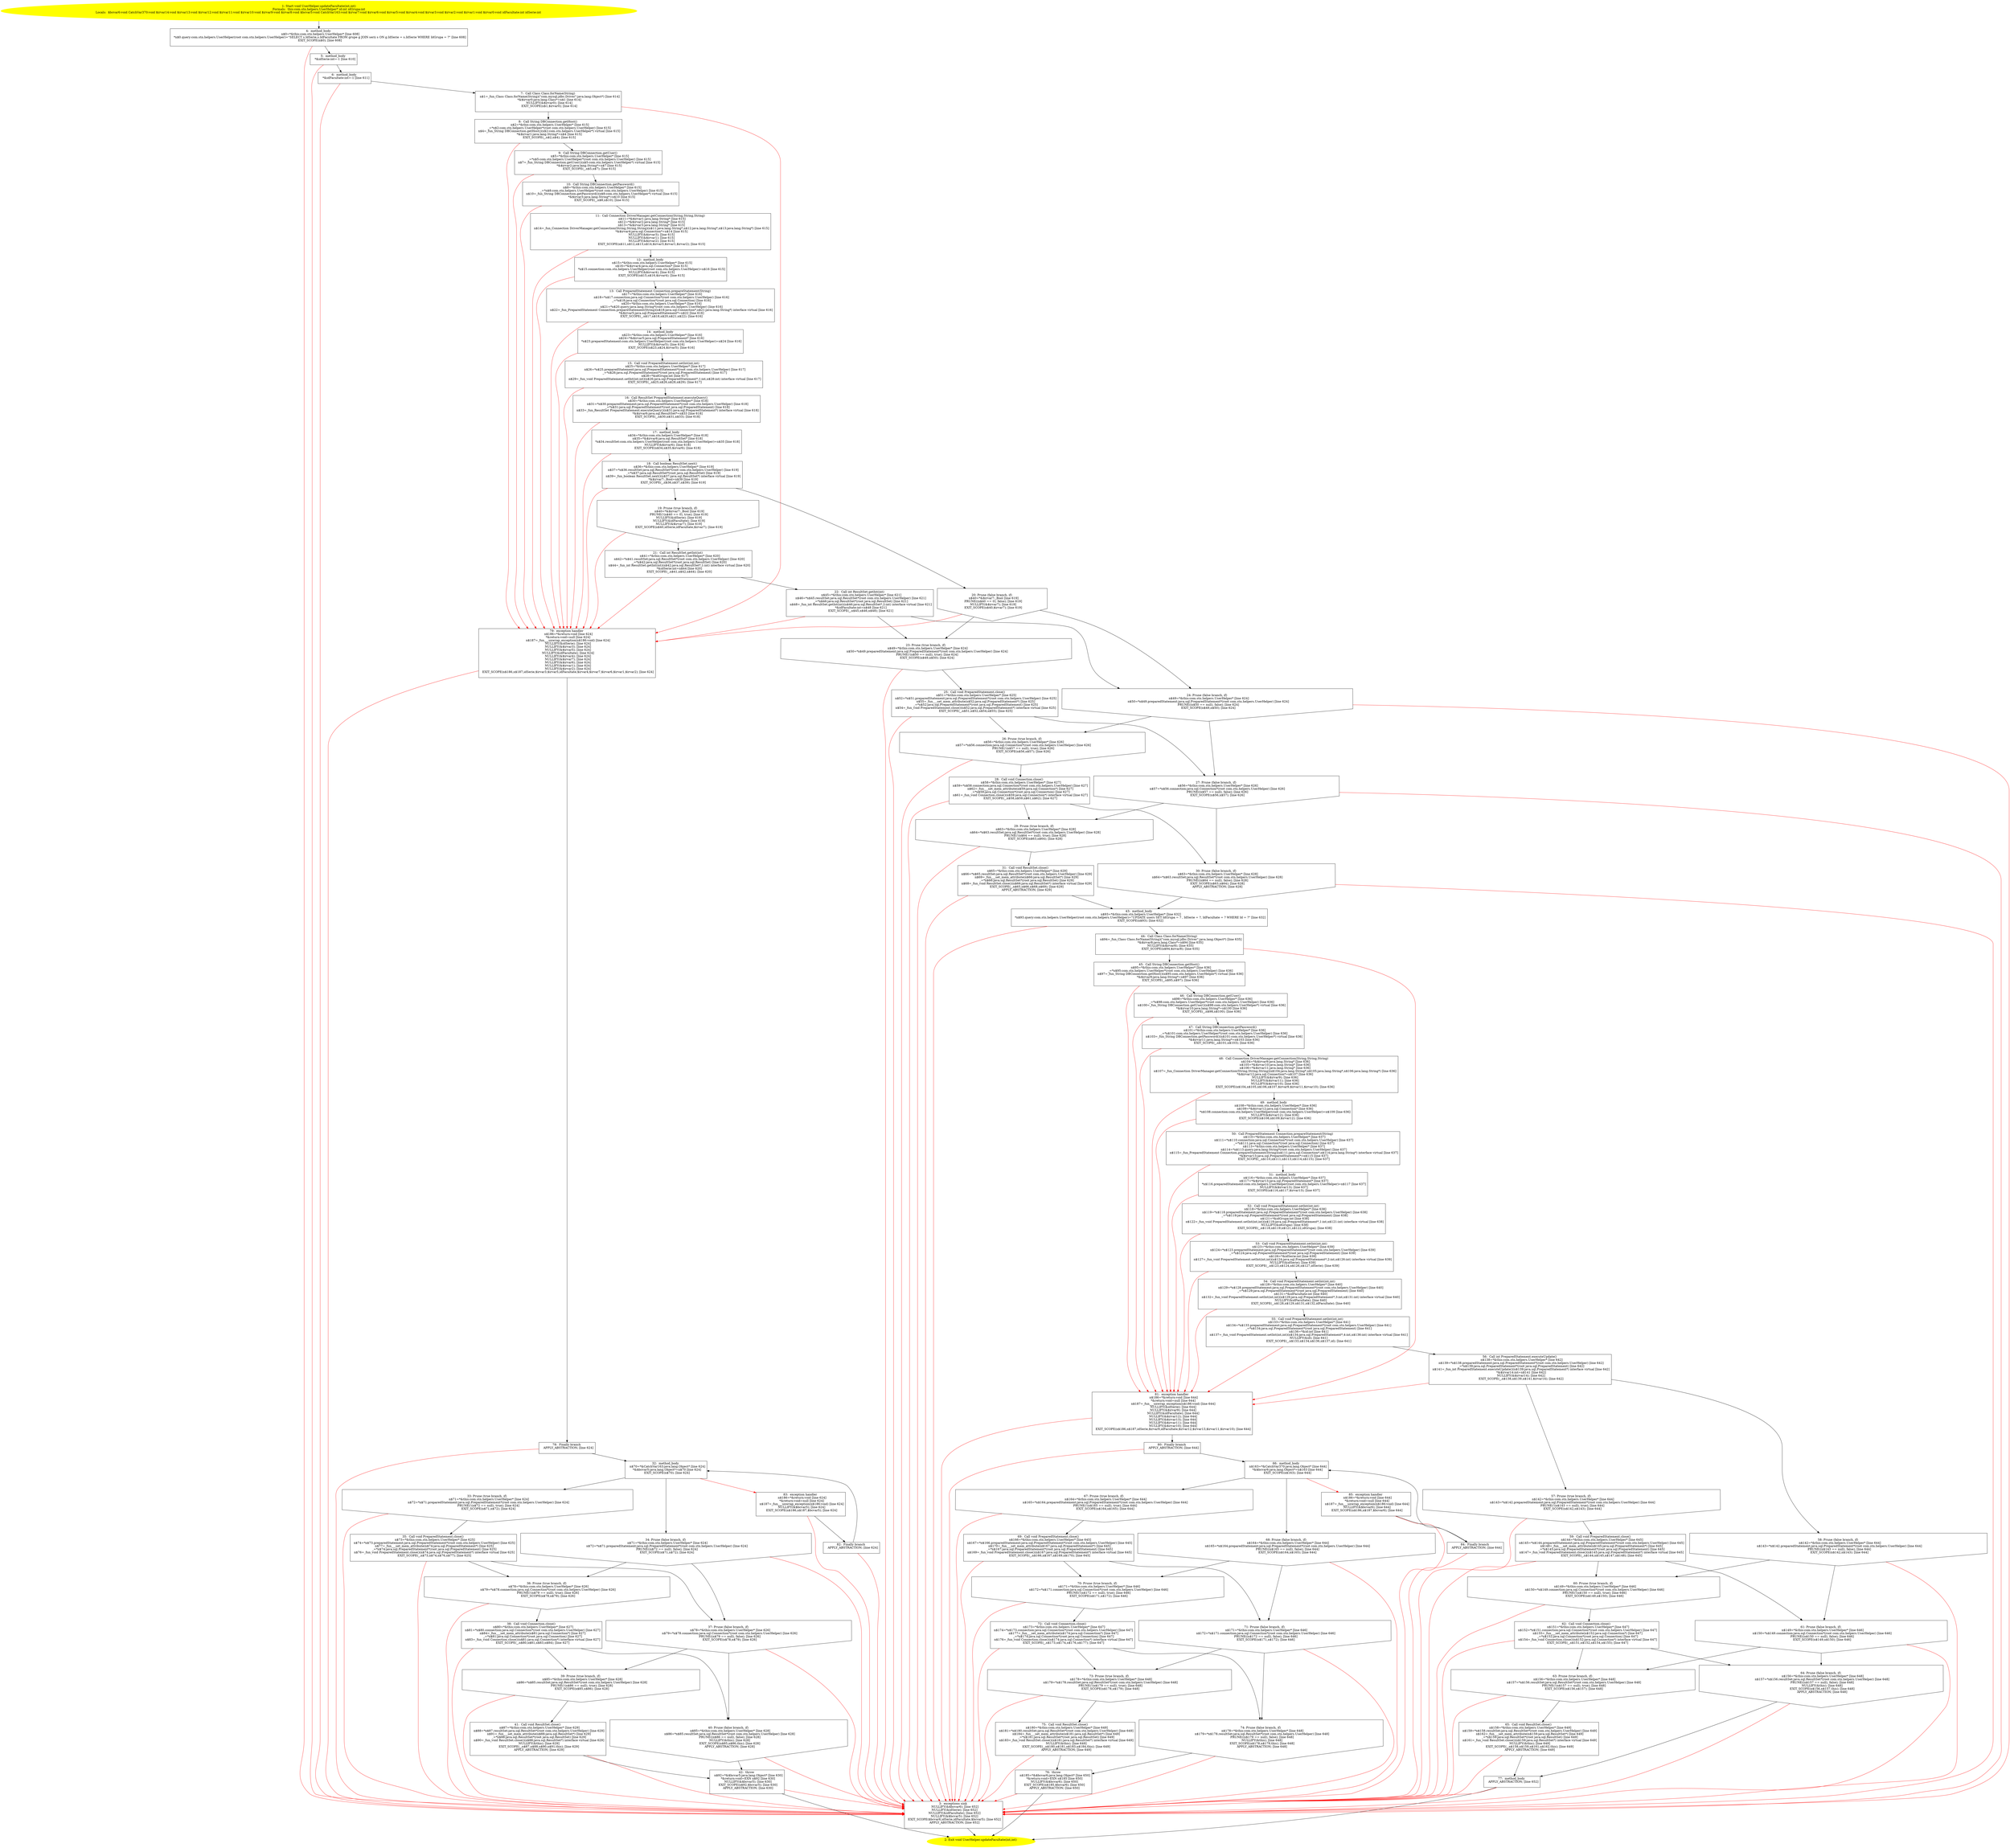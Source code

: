 /* @generated */
digraph cfg {
"com.stn.helpers.UserHelper.updateFacultate(int,int):void.2c207fb9ae68708ae1efe8c92c1a55d9_1" [label="1: Start void UserHelper.updateFacultate(int,int)\nFormals:  this:com.stn.helpers.UserHelper* id:int idGrupa:int\nLocals:  $bcvar6:void CatchVar370:void $irvar14:void $irvar13:void $irvar12:void $irvar11:void $irvar10:void $irvar9:void $irvar8:void $bcvar5:void CatchVar163:void $irvar7:void $irvar6:void $irvar5:void $irvar4:void $irvar3:void $irvar2:void $irvar1:void $irvar0:void idFacultate:int idSerie:int \n  " color=yellow style=filled]
	

	 "com.stn.helpers.UserHelper.updateFacultate(int,int):void.2c207fb9ae68708ae1efe8c92c1a55d9_1" -> "com.stn.helpers.UserHelper.updateFacultate(int,int):void.2c207fb9ae68708ae1efe8c92c1a55d9_4" ;
"com.stn.helpers.UserHelper.updateFacultate(int,int):void.2c207fb9ae68708ae1efe8c92c1a55d9_2" [label="2: Exit void UserHelper.updateFacultate(int,int) \n  " color=yellow style=filled]
	

"com.stn.helpers.UserHelper.updateFacultate(int,int):void.2c207fb9ae68708ae1efe8c92c1a55d9_3" [label="3:  exceptions sink \n   NULLIFY(&$bcvar6); [line 652]\n  NULLIFY(&idSerie); [line 652]\n  NULLIFY(&idFacultate); [line 652]\n  NULLIFY(&$bcvar5); [line 652]\n  EXIT_SCOPE($bcvar6,idSerie,idFacultate,$bcvar5); [line 652]\n  APPLY_ABSTRACTION; [line 652]\n " shape="box"]
	

	 "com.stn.helpers.UserHelper.updateFacultate(int,int):void.2c207fb9ae68708ae1efe8c92c1a55d9_3" -> "com.stn.helpers.UserHelper.updateFacultate(int,int):void.2c207fb9ae68708ae1efe8c92c1a55d9_2" ;
"com.stn.helpers.UserHelper.updateFacultate(int,int):void.2c207fb9ae68708ae1efe8c92c1a55d9_4" [label="4:  method_body \n   n$0=*&this:com.stn.helpers.UserHelper* [line 608]\n  *n$0.query:com.stn.helpers.UserHelper(root com.stn.helpers.UserHelper)=\"SELECT s.IdSerie,s.IdFacultate FROM grupe g JOIN serii s ON g.IdSerie = s.IdSerie WHERE IdGrupa = ?\" [line 608]\n  EXIT_SCOPE(n$0); [line 608]\n " shape="box"]
	

	 "com.stn.helpers.UserHelper.updateFacultate(int,int):void.2c207fb9ae68708ae1efe8c92c1a55d9_4" -> "com.stn.helpers.UserHelper.updateFacultate(int,int):void.2c207fb9ae68708ae1efe8c92c1a55d9_5" ;
	 "com.stn.helpers.UserHelper.updateFacultate(int,int):void.2c207fb9ae68708ae1efe8c92c1a55d9_4" -> "com.stn.helpers.UserHelper.updateFacultate(int,int):void.2c207fb9ae68708ae1efe8c92c1a55d9_3" [color="red" ];
"com.stn.helpers.UserHelper.updateFacultate(int,int):void.2c207fb9ae68708ae1efe8c92c1a55d9_5" [label="5:  method_body \n   *&idSerie:int=-1 [line 610]\n " shape="box"]
	

	 "com.stn.helpers.UserHelper.updateFacultate(int,int):void.2c207fb9ae68708ae1efe8c92c1a55d9_5" -> "com.stn.helpers.UserHelper.updateFacultate(int,int):void.2c207fb9ae68708ae1efe8c92c1a55d9_6" ;
	 "com.stn.helpers.UserHelper.updateFacultate(int,int):void.2c207fb9ae68708ae1efe8c92c1a55d9_5" -> "com.stn.helpers.UserHelper.updateFacultate(int,int):void.2c207fb9ae68708ae1efe8c92c1a55d9_3" [color="red" ];
"com.stn.helpers.UserHelper.updateFacultate(int,int):void.2c207fb9ae68708ae1efe8c92c1a55d9_6" [label="6:  method_body \n   *&idFacultate:int=-1 [line 611]\n " shape="box"]
	

	 "com.stn.helpers.UserHelper.updateFacultate(int,int):void.2c207fb9ae68708ae1efe8c92c1a55d9_6" -> "com.stn.helpers.UserHelper.updateFacultate(int,int):void.2c207fb9ae68708ae1efe8c92c1a55d9_7" ;
	 "com.stn.helpers.UserHelper.updateFacultate(int,int):void.2c207fb9ae68708ae1efe8c92c1a55d9_6" -> "com.stn.helpers.UserHelper.updateFacultate(int,int):void.2c207fb9ae68708ae1efe8c92c1a55d9_3" [color="red" ];
"com.stn.helpers.UserHelper.updateFacultate(int,int):void.2c207fb9ae68708ae1efe8c92c1a55d9_7" [label="7:  Call Class Class.forName(String) \n   n$1=_fun_Class Class.forName(String)(\"com.mysql.jdbc.Driver\":java.lang.Object*) [line 614]\n  *&$irvar0:java.lang.Class*=n$1 [line 614]\n  NULLIFY(&$irvar0); [line 614]\n  EXIT_SCOPE(n$1,$irvar0); [line 614]\n " shape="box"]
	

	 "com.stn.helpers.UserHelper.updateFacultate(int,int):void.2c207fb9ae68708ae1efe8c92c1a55d9_7" -> "com.stn.helpers.UserHelper.updateFacultate(int,int):void.2c207fb9ae68708ae1efe8c92c1a55d9_8" ;
	 "com.stn.helpers.UserHelper.updateFacultate(int,int):void.2c207fb9ae68708ae1efe8c92c1a55d9_7" -> "com.stn.helpers.UserHelper.updateFacultate(int,int):void.2c207fb9ae68708ae1efe8c92c1a55d9_79" [color="red" ];
"com.stn.helpers.UserHelper.updateFacultate(int,int):void.2c207fb9ae68708ae1efe8c92c1a55d9_8" [label="8:  Call String DBConnection.getHost() \n   n$2=*&this:com.stn.helpers.UserHelper* [line 615]\n  _=*n$2:com.stn.helpers.UserHelper*(root com.stn.helpers.UserHelper) [line 615]\n  n$4=_fun_String DBConnection.getHost()(n$2:com.stn.helpers.UserHelper*) virtual [line 615]\n  *&$irvar1:java.lang.String*=n$4 [line 615]\n  EXIT_SCOPE(_,n$2,n$4); [line 615]\n " shape="box"]
	

	 "com.stn.helpers.UserHelper.updateFacultate(int,int):void.2c207fb9ae68708ae1efe8c92c1a55d9_8" -> "com.stn.helpers.UserHelper.updateFacultate(int,int):void.2c207fb9ae68708ae1efe8c92c1a55d9_9" ;
	 "com.stn.helpers.UserHelper.updateFacultate(int,int):void.2c207fb9ae68708ae1efe8c92c1a55d9_8" -> "com.stn.helpers.UserHelper.updateFacultate(int,int):void.2c207fb9ae68708ae1efe8c92c1a55d9_79" [color="red" ];
"com.stn.helpers.UserHelper.updateFacultate(int,int):void.2c207fb9ae68708ae1efe8c92c1a55d9_9" [label="9:  Call String DBConnection.getUser() \n   n$5=*&this:com.stn.helpers.UserHelper* [line 615]\n  _=*n$5:com.stn.helpers.UserHelper*(root com.stn.helpers.UserHelper) [line 615]\n  n$7=_fun_String DBConnection.getUser()(n$5:com.stn.helpers.UserHelper*) virtual [line 615]\n  *&$irvar2:java.lang.String*=n$7 [line 615]\n  EXIT_SCOPE(_,n$5,n$7); [line 615]\n " shape="box"]
	

	 "com.stn.helpers.UserHelper.updateFacultate(int,int):void.2c207fb9ae68708ae1efe8c92c1a55d9_9" -> "com.stn.helpers.UserHelper.updateFacultate(int,int):void.2c207fb9ae68708ae1efe8c92c1a55d9_10" ;
	 "com.stn.helpers.UserHelper.updateFacultate(int,int):void.2c207fb9ae68708ae1efe8c92c1a55d9_9" -> "com.stn.helpers.UserHelper.updateFacultate(int,int):void.2c207fb9ae68708ae1efe8c92c1a55d9_79" [color="red" ];
"com.stn.helpers.UserHelper.updateFacultate(int,int):void.2c207fb9ae68708ae1efe8c92c1a55d9_10" [label="10:  Call String DBConnection.getPassword() \n   n$8=*&this:com.stn.helpers.UserHelper* [line 615]\n  _=*n$8:com.stn.helpers.UserHelper*(root com.stn.helpers.UserHelper) [line 615]\n  n$10=_fun_String DBConnection.getPassword()(n$8:com.stn.helpers.UserHelper*) virtual [line 615]\n  *&$irvar3:java.lang.String*=n$10 [line 615]\n  EXIT_SCOPE(_,n$8,n$10); [line 615]\n " shape="box"]
	

	 "com.stn.helpers.UserHelper.updateFacultate(int,int):void.2c207fb9ae68708ae1efe8c92c1a55d9_10" -> "com.stn.helpers.UserHelper.updateFacultate(int,int):void.2c207fb9ae68708ae1efe8c92c1a55d9_11" ;
	 "com.stn.helpers.UserHelper.updateFacultate(int,int):void.2c207fb9ae68708ae1efe8c92c1a55d9_10" -> "com.stn.helpers.UserHelper.updateFacultate(int,int):void.2c207fb9ae68708ae1efe8c92c1a55d9_79" [color="red" ];
"com.stn.helpers.UserHelper.updateFacultate(int,int):void.2c207fb9ae68708ae1efe8c92c1a55d9_11" [label="11:  Call Connection DriverManager.getConnection(String,String,String) \n   n$11=*&$irvar1:java.lang.String* [line 615]\n  n$12=*&$irvar2:java.lang.String* [line 615]\n  n$13=*&$irvar3:java.lang.String* [line 615]\n  n$14=_fun_Connection DriverManager.getConnection(String,String,String)(n$11:java.lang.String*,n$12:java.lang.String*,n$13:java.lang.String*) [line 615]\n  *&$irvar4:java.sql.Connection*=n$14 [line 615]\n  NULLIFY(&$irvar3); [line 615]\n  NULLIFY(&$irvar1); [line 615]\n  NULLIFY(&$irvar2); [line 615]\n  EXIT_SCOPE(n$11,n$12,n$13,n$14,$irvar3,$irvar1,$irvar2); [line 615]\n " shape="box"]
	

	 "com.stn.helpers.UserHelper.updateFacultate(int,int):void.2c207fb9ae68708ae1efe8c92c1a55d9_11" -> "com.stn.helpers.UserHelper.updateFacultate(int,int):void.2c207fb9ae68708ae1efe8c92c1a55d9_12" ;
	 "com.stn.helpers.UserHelper.updateFacultate(int,int):void.2c207fb9ae68708ae1efe8c92c1a55d9_11" -> "com.stn.helpers.UserHelper.updateFacultate(int,int):void.2c207fb9ae68708ae1efe8c92c1a55d9_79" [color="red" ];
"com.stn.helpers.UserHelper.updateFacultate(int,int):void.2c207fb9ae68708ae1efe8c92c1a55d9_12" [label="12:  method_body \n   n$15=*&this:com.stn.helpers.UserHelper* [line 615]\n  n$16=*&$irvar4:java.sql.Connection* [line 615]\n  *n$15.connection:com.stn.helpers.UserHelper(root com.stn.helpers.UserHelper)=n$16 [line 615]\n  NULLIFY(&$irvar4); [line 615]\n  EXIT_SCOPE(n$15,n$16,$irvar4); [line 615]\n " shape="box"]
	

	 "com.stn.helpers.UserHelper.updateFacultate(int,int):void.2c207fb9ae68708ae1efe8c92c1a55d9_12" -> "com.stn.helpers.UserHelper.updateFacultate(int,int):void.2c207fb9ae68708ae1efe8c92c1a55d9_13" ;
	 "com.stn.helpers.UserHelper.updateFacultate(int,int):void.2c207fb9ae68708ae1efe8c92c1a55d9_12" -> "com.stn.helpers.UserHelper.updateFacultate(int,int):void.2c207fb9ae68708ae1efe8c92c1a55d9_79" [color="red" ];
"com.stn.helpers.UserHelper.updateFacultate(int,int):void.2c207fb9ae68708ae1efe8c92c1a55d9_13" [label="13:  Call PreparedStatement Connection.prepareStatement(String) \n   n$17=*&this:com.stn.helpers.UserHelper* [line 616]\n  n$18=*n$17.connection:java.sql.Connection*(root com.stn.helpers.UserHelper) [line 616]\n  _=*n$18:java.sql.Connection*(root java.sql.Connection) [line 616]\n  n$20=*&this:com.stn.helpers.UserHelper* [line 616]\n  n$21=*n$20.query:java.lang.String*(root com.stn.helpers.UserHelper) [line 616]\n  n$22=_fun_PreparedStatement Connection.prepareStatement(String)(n$18:java.sql.Connection*,n$21:java.lang.String*) interface virtual [line 616]\n  *&$irvar5:java.sql.PreparedStatement*=n$22 [line 616]\n  EXIT_SCOPE(_,n$17,n$18,n$20,n$21,n$22); [line 616]\n " shape="box"]
	

	 "com.stn.helpers.UserHelper.updateFacultate(int,int):void.2c207fb9ae68708ae1efe8c92c1a55d9_13" -> "com.stn.helpers.UserHelper.updateFacultate(int,int):void.2c207fb9ae68708ae1efe8c92c1a55d9_14" ;
	 "com.stn.helpers.UserHelper.updateFacultate(int,int):void.2c207fb9ae68708ae1efe8c92c1a55d9_13" -> "com.stn.helpers.UserHelper.updateFacultate(int,int):void.2c207fb9ae68708ae1efe8c92c1a55d9_79" [color="red" ];
"com.stn.helpers.UserHelper.updateFacultate(int,int):void.2c207fb9ae68708ae1efe8c92c1a55d9_14" [label="14:  method_body \n   n$23=*&this:com.stn.helpers.UserHelper* [line 616]\n  n$24=*&$irvar5:java.sql.PreparedStatement* [line 616]\n  *n$23.preparedStatement:com.stn.helpers.UserHelper(root com.stn.helpers.UserHelper)=n$24 [line 616]\n  NULLIFY(&$irvar5); [line 616]\n  EXIT_SCOPE(n$23,n$24,$irvar5); [line 616]\n " shape="box"]
	

	 "com.stn.helpers.UserHelper.updateFacultate(int,int):void.2c207fb9ae68708ae1efe8c92c1a55d9_14" -> "com.stn.helpers.UserHelper.updateFacultate(int,int):void.2c207fb9ae68708ae1efe8c92c1a55d9_15" ;
	 "com.stn.helpers.UserHelper.updateFacultate(int,int):void.2c207fb9ae68708ae1efe8c92c1a55d9_14" -> "com.stn.helpers.UserHelper.updateFacultate(int,int):void.2c207fb9ae68708ae1efe8c92c1a55d9_79" [color="red" ];
"com.stn.helpers.UserHelper.updateFacultate(int,int):void.2c207fb9ae68708ae1efe8c92c1a55d9_15" [label="15:  Call void PreparedStatement.setInt(int,int) \n   n$25=*&this:com.stn.helpers.UserHelper* [line 617]\n  n$26=*n$25.preparedStatement:java.sql.PreparedStatement*(root com.stn.helpers.UserHelper) [line 617]\n  _=*n$26:java.sql.PreparedStatement*(root java.sql.PreparedStatement) [line 617]\n  n$28=*&idGrupa:int [line 617]\n  n$29=_fun_void PreparedStatement.setInt(int,int)(n$26:java.sql.PreparedStatement*,1:int,n$28:int) interface virtual [line 617]\n  EXIT_SCOPE(_,n$25,n$26,n$28,n$29); [line 617]\n " shape="box"]
	

	 "com.stn.helpers.UserHelper.updateFacultate(int,int):void.2c207fb9ae68708ae1efe8c92c1a55d9_15" -> "com.stn.helpers.UserHelper.updateFacultate(int,int):void.2c207fb9ae68708ae1efe8c92c1a55d9_16" ;
	 "com.stn.helpers.UserHelper.updateFacultate(int,int):void.2c207fb9ae68708ae1efe8c92c1a55d9_15" -> "com.stn.helpers.UserHelper.updateFacultate(int,int):void.2c207fb9ae68708ae1efe8c92c1a55d9_79" [color="red" ];
"com.stn.helpers.UserHelper.updateFacultate(int,int):void.2c207fb9ae68708ae1efe8c92c1a55d9_16" [label="16:  Call ResultSet PreparedStatement.executeQuery() \n   n$30=*&this:com.stn.helpers.UserHelper* [line 618]\n  n$31=*n$30.preparedStatement:java.sql.PreparedStatement*(root com.stn.helpers.UserHelper) [line 618]\n  _=*n$31:java.sql.PreparedStatement*(root java.sql.PreparedStatement) [line 618]\n  n$33=_fun_ResultSet PreparedStatement.executeQuery()(n$31:java.sql.PreparedStatement*) interface virtual [line 618]\n  *&$irvar6:java.sql.ResultSet*=n$33 [line 618]\n  EXIT_SCOPE(_,n$30,n$31,n$33); [line 618]\n " shape="box"]
	

	 "com.stn.helpers.UserHelper.updateFacultate(int,int):void.2c207fb9ae68708ae1efe8c92c1a55d9_16" -> "com.stn.helpers.UserHelper.updateFacultate(int,int):void.2c207fb9ae68708ae1efe8c92c1a55d9_17" ;
	 "com.stn.helpers.UserHelper.updateFacultate(int,int):void.2c207fb9ae68708ae1efe8c92c1a55d9_16" -> "com.stn.helpers.UserHelper.updateFacultate(int,int):void.2c207fb9ae68708ae1efe8c92c1a55d9_79" [color="red" ];
"com.stn.helpers.UserHelper.updateFacultate(int,int):void.2c207fb9ae68708ae1efe8c92c1a55d9_17" [label="17:  method_body \n   n$34=*&this:com.stn.helpers.UserHelper* [line 618]\n  n$35=*&$irvar6:java.sql.ResultSet* [line 618]\n  *n$34.resultSet:com.stn.helpers.UserHelper(root com.stn.helpers.UserHelper)=n$35 [line 618]\n  NULLIFY(&$irvar6); [line 618]\n  EXIT_SCOPE(n$34,n$35,$irvar6); [line 618]\n " shape="box"]
	

	 "com.stn.helpers.UserHelper.updateFacultate(int,int):void.2c207fb9ae68708ae1efe8c92c1a55d9_17" -> "com.stn.helpers.UserHelper.updateFacultate(int,int):void.2c207fb9ae68708ae1efe8c92c1a55d9_18" ;
	 "com.stn.helpers.UserHelper.updateFacultate(int,int):void.2c207fb9ae68708ae1efe8c92c1a55d9_17" -> "com.stn.helpers.UserHelper.updateFacultate(int,int):void.2c207fb9ae68708ae1efe8c92c1a55d9_79" [color="red" ];
"com.stn.helpers.UserHelper.updateFacultate(int,int):void.2c207fb9ae68708ae1efe8c92c1a55d9_18" [label="18:  Call boolean ResultSet.next() \n   n$36=*&this:com.stn.helpers.UserHelper* [line 619]\n  n$37=*n$36.resultSet:java.sql.ResultSet*(root com.stn.helpers.UserHelper) [line 619]\n  _=*n$37:java.sql.ResultSet*(root java.sql.ResultSet) [line 619]\n  n$39=_fun_boolean ResultSet.next()(n$37:java.sql.ResultSet*) interface virtual [line 619]\n  *&$irvar7:_Bool=n$39 [line 619]\n  EXIT_SCOPE(_,n$36,n$37,n$39); [line 619]\n " shape="box"]
	

	 "com.stn.helpers.UserHelper.updateFacultate(int,int):void.2c207fb9ae68708ae1efe8c92c1a55d9_18" -> "com.stn.helpers.UserHelper.updateFacultate(int,int):void.2c207fb9ae68708ae1efe8c92c1a55d9_19" ;
	 "com.stn.helpers.UserHelper.updateFacultate(int,int):void.2c207fb9ae68708ae1efe8c92c1a55d9_18" -> "com.stn.helpers.UserHelper.updateFacultate(int,int):void.2c207fb9ae68708ae1efe8c92c1a55d9_20" ;
	 "com.stn.helpers.UserHelper.updateFacultate(int,int):void.2c207fb9ae68708ae1efe8c92c1a55d9_18" -> "com.stn.helpers.UserHelper.updateFacultate(int,int):void.2c207fb9ae68708ae1efe8c92c1a55d9_79" [color="red" ];
"com.stn.helpers.UserHelper.updateFacultate(int,int):void.2c207fb9ae68708ae1efe8c92c1a55d9_19" [label="19: Prune (true branch, if) \n   n$40=*&$irvar7:_Bool [line 619]\n  PRUNE(!(n$40 == 0), true); [line 619]\n  NULLIFY(&idSerie); [line 619]\n  NULLIFY(&idFacultate); [line 619]\n  NULLIFY(&$irvar7); [line 619]\n  EXIT_SCOPE(n$40,idSerie,idFacultate,$irvar7); [line 619]\n " shape="invhouse"]
	

	 "com.stn.helpers.UserHelper.updateFacultate(int,int):void.2c207fb9ae68708ae1efe8c92c1a55d9_19" -> "com.stn.helpers.UserHelper.updateFacultate(int,int):void.2c207fb9ae68708ae1efe8c92c1a55d9_21" ;
	 "com.stn.helpers.UserHelper.updateFacultate(int,int):void.2c207fb9ae68708ae1efe8c92c1a55d9_19" -> "com.stn.helpers.UserHelper.updateFacultate(int,int):void.2c207fb9ae68708ae1efe8c92c1a55d9_79" [color="red" ];
"com.stn.helpers.UserHelper.updateFacultate(int,int):void.2c207fb9ae68708ae1efe8c92c1a55d9_20" [label="20: Prune (false branch, if) \n   n$40=*&$irvar7:_Bool [line 619]\n  PRUNE((n$40 == 0), false); [line 619]\n  NULLIFY(&$irvar7); [line 619]\n  EXIT_SCOPE(n$40,$irvar7); [line 619]\n " shape="invhouse"]
	

	 "com.stn.helpers.UserHelper.updateFacultate(int,int):void.2c207fb9ae68708ae1efe8c92c1a55d9_20" -> "com.stn.helpers.UserHelper.updateFacultate(int,int):void.2c207fb9ae68708ae1efe8c92c1a55d9_23" ;
	 "com.stn.helpers.UserHelper.updateFacultate(int,int):void.2c207fb9ae68708ae1efe8c92c1a55d9_20" -> "com.stn.helpers.UserHelper.updateFacultate(int,int):void.2c207fb9ae68708ae1efe8c92c1a55d9_24" ;
	 "com.stn.helpers.UserHelper.updateFacultate(int,int):void.2c207fb9ae68708ae1efe8c92c1a55d9_20" -> "com.stn.helpers.UserHelper.updateFacultate(int,int):void.2c207fb9ae68708ae1efe8c92c1a55d9_79" [color="red" ];
"com.stn.helpers.UserHelper.updateFacultate(int,int):void.2c207fb9ae68708ae1efe8c92c1a55d9_21" [label="21:  Call int ResultSet.getInt(int) \n   n$41=*&this:com.stn.helpers.UserHelper* [line 620]\n  n$42=*n$41.resultSet:java.sql.ResultSet*(root com.stn.helpers.UserHelper) [line 620]\n  _=*n$42:java.sql.ResultSet*(root java.sql.ResultSet) [line 620]\n  n$44=_fun_int ResultSet.getInt(int)(n$42:java.sql.ResultSet*,1:int) interface virtual [line 620]\n  *&idSerie:int=n$44 [line 620]\n  EXIT_SCOPE(_,n$41,n$42,n$44); [line 620]\n " shape="box"]
	

	 "com.stn.helpers.UserHelper.updateFacultate(int,int):void.2c207fb9ae68708ae1efe8c92c1a55d9_21" -> "com.stn.helpers.UserHelper.updateFacultate(int,int):void.2c207fb9ae68708ae1efe8c92c1a55d9_22" ;
	 "com.stn.helpers.UserHelper.updateFacultate(int,int):void.2c207fb9ae68708ae1efe8c92c1a55d9_21" -> "com.stn.helpers.UserHelper.updateFacultate(int,int):void.2c207fb9ae68708ae1efe8c92c1a55d9_79" [color="red" ];
"com.stn.helpers.UserHelper.updateFacultate(int,int):void.2c207fb9ae68708ae1efe8c92c1a55d9_22" [label="22:  Call int ResultSet.getInt(int) \n   n$45=*&this:com.stn.helpers.UserHelper* [line 621]\n  n$46=*n$45.resultSet:java.sql.ResultSet*(root com.stn.helpers.UserHelper) [line 621]\n  _=*n$46:java.sql.ResultSet*(root java.sql.ResultSet) [line 621]\n  n$48=_fun_int ResultSet.getInt(int)(n$46:java.sql.ResultSet*,2:int) interface virtual [line 621]\n  *&idFacultate:int=n$48 [line 621]\n  EXIT_SCOPE(_,n$45,n$46,n$48); [line 621]\n " shape="box"]
	

	 "com.stn.helpers.UserHelper.updateFacultate(int,int):void.2c207fb9ae68708ae1efe8c92c1a55d9_22" -> "com.stn.helpers.UserHelper.updateFacultate(int,int):void.2c207fb9ae68708ae1efe8c92c1a55d9_23" ;
	 "com.stn.helpers.UserHelper.updateFacultate(int,int):void.2c207fb9ae68708ae1efe8c92c1a55d9_22" -> "com.stn.helpers.UserHelper.updateFacultate(int,int):void.2c207fb9ae68708ae1efe8c92c1a55d9_24" ;
	 "com.stn.helpers.UserHelper.updateFacultate(int,int):void.2c207fb9ae68708ae1efe8c92c1a55d9_22" -> "com.stn.helpers.UserHelper.updateFacultate(int,int):void.2c207fb9ae68708ae1efe8c92c1a55d9_79" [color="red" ];
"com.stn.helpers.UserHelper.updateFacultate(int,int):void.2c207fb9ae68708ae1efe8c92c1a55d9_23" [label="23: Prune (true branch, if) \n   n$49=*&this:com.stn.helpers.UserHelper* [line 624]\n  n$50=*n$49.preparedStatement:java.sql.PreparedStatement*(root com.stn.helpers.UserHelper) [line 624]\n  PRUNE(!(n$50 == null), true); [line 624]\n  EXIT_SCOPE(n$49,n$50); [line 624]\n " shape="invhouse"]
	

	 "com.stn.helpers.UserHelper.updateFacultate(int,int):void.2c207fb9ae68708ae1efe8c92c1a55d9_23" -> "com.stn.helpers.UserHelper.updateFacultate(int,int):void.2c207fb9ae68708ae1efe8c92c1a55d9_25" ;
	 "com.stn.helpers.UserHelper.updateFacultate(int,int):void.2c207fb9ae68708ae1efe8c92c1a55d9_23" -> "com.stn.helpers.UserHelper.updateFacultate(int,int):void.2c207fb9ae68708ae1efe8c92c1a55d9_3" [color="red" ];
"com.stn.helpers.UserHelper.updateFacultate(int,int):void.2c207fb9ae68708ae1efe8c92c1a55d9_24" [label="24: Prune (false branch, if) \n   n$49=*&this:com.stn.helpers.UserHelper* [line 624]\n  n$50=*n$49.preparedStatement:java.sql.PreparedStatement*(root com.stn.helpers.UserHelper) [line 624]\n  PRUNE((n$50 == null), false); [line 624]\n  EXIT_SCOPE(n$49,n$50); [line 624]\n " shape="invhouse"]
	

	 "com.stn.helpers.UserHelper.updateFacultate(int,int):void.2c207fb9ae68708ae1efe8c92c1a55d9_24" -> "com.stn.helpers.UserHelper.updateFacultate(int,int):void.2c207fb9ae68708ae1efe8c92c1a55d9_26" ;
	 "com.stn.helpers.UserHelper.updateFacultate(int,int):void.2c207fb9ae68708ae1efe8c92c1a55d9_24" -> "com.stn.helpers.UserHelper.updateFacultate(int,int):void.2c207fb9ae68708ae1efe8c92c1a55d9_27" ;
	 "com.stn.helpers.UserHelper.updateFacultate(int,int):void.2c207fb9ae68708ae1efe8c92c1a55d9_24" -> "com.stn.helpers.UserHelper.updateFacultate(int,int):void.2c207fb9ae68708ae1efe8c92c1a55d9_3" [color="red" ];
"com.stn.helpers.UserHelper.updateFacultate(int,int):void.2c207fb9ae68708ae1efe8c92c1a55d9_25" [label="25:  Call void PreparedStatement.close() \n   n$51=*&this:com.stn.helpers.UserHelper* [line 625]\n  n$52=*n$51.preparedStatement:java.sql.PreparedStatement*(root com.stn.helpers.UserHelper) [line 625]\n  n$55=_fun___set_mem_attribute(n$52:java.sql.PreparedStatement*) [line 625]\n  _=*n$52:java.sql.PreparedStatement*(root java.sql.PreparedStatement) [line 625]\n  n$54=_fun_void PreparedStatement.close()(n$52:java.sql.PreparedStatement*) interface virtual [line 625]\n  EXIT_SCOPE(_,n$51,n$52,n$54,n$55); [line 625]\n " shape="box"]
	

	 "com.stn.helpers.UserHelper.updateFacultate(int,int):void.2c207fb9ae68708ae1efe8c92c1a55d9_25" -> "com.stn.helpers.UserHelper.updateFacultate(int,int):void.2c207fb9ae68708ae1efe8c92c1a55d9_26" ;
	 "com.stn.helpers.UserHelper.updateFacultate(int,int):void.2c207fb9ae68708ae1efe8c92c1a55d9_25" -> "com.stn.helpers.UserHelper.updateFacultate(int,int):void.2c207fb9ae68708ae1efe8c92c1a55d9_27" ;
	 "com.stn.helpers.UserHelper.updateFacultate(int,int):void.2c207fb9ae68708ae1efe8c92c1a55d9_25" -> "com.stn.helpers.UserHelper.updateFacultate(int,int):void.2c207fb9ae68708ae1efe8c92c1a55d9_3" [color="red" ];
"com.stn.helpers.UserHelper.updateFacultate(int,int):void.2c207fb9ae68708ae1efe8c92c1a55d9_26" [label="26: Prune (true branch, if) \n   n$56=*&this:com.stn.helpers.UserHelper* [line 626]\n  n$57=*n$56.connection:java.sql.Connection*(root com.stn.helpers.UserHelper) [line 626]\n  PRUNE(!(n$57 == null), true); [line 626]\n  EXIT_SCOPE(n$56,n$57); [line 626]\n " shape="invhouse"]
	

	 "com.stn.helpers.UserHelper.updateFacultate(int,int):void.2c207fb9ae68708ae1efe8c92c1a55d9_26" -> "com.stn.helpers.UserHelper.updateFacultate(int,int):void.2c207fb9ae68708ae1efe8c92c1a55d9_28" ;
	 "com.stn.helpers.UserHelper.updateFacultate(int,int):void.2c207fb9ae68708ae1efe8c92c1a55d9_26" -> "com.stn.helpers.UserHelper.updateFacultate(int,int):void.2c207fb9ae68708ae1efe8c92c1a55d9_3" [color="red" ];
"com.stn.helpers.UserHelper.updateFacultate(int,int):void.2c207fb9ae68708ae1efe8c92c1a55d9_27" [label="27: Prune (false branch, if) \n   n$56=*&this:com.stn.helpers.UserHelper* [line 626]\n  n$57=*n$56.connection:java.sql.Connection*(root com.stn.helpers.UserHelper) [line 626]\n  PRUNE((n$57 == null), false); [line 626]\n  EXIT_SCOPE(n$56,n$57); [line 626]\n " shape="invhouse"]
	

	 "com.stn.helpers.UserHelper.updateFacultate(int,int):void.2c207fb9ae68708ae1efe8c92c1a55d9_27" -> "com.stn.helpers.UserHelper.updateFacultate(int,int):void.2c207fb9ae68708ae1efe8c92c1a55d9_29" ;
	 "com.stn.helpers.UserHelper.updateFacultate(int,int):void.2c207fb9ae68708ae1efe8c92c1a55d9_27" -> "com.stn.helpers.UserHelper.updateFacultate(int,int):void.2c207fb9ae68708ae1efe8c92c1a55d9_30" ;
	 "com.stn.helpers.UserHelper.updateFacultate(int,int):void.2c207fb9ae68708ae1efe8c92c1a55d9_27" -> "com.stn.helpers.UserHelper.updateFacultate(int,int):void.2c207fb9ae68708ae1efe8c92c1a55d9_3" [color="red" ];
"com.stn.helpers.UserHelper.updateFacultate(int,int):void.2c207fb9ae68708ae1efe8c92c1a55d9_28" [label="28:  Call void Connection.close() \n   n$58=*&this:com.stn.helpers.UserHelper* [line 627]\n  n$59=*n$58.connection:java.sql.Connection*(root com.stn.helpers.UserHelper) [line 627]\n  n$62=_fun___set_mem_attribute(n$59:java.sql.Connection*) [line 627]\n  _=*n$59:java.sql.Connection*(root java.sql.Connection) [line 627]\n  n$61=_fun_void Connection.close()(n$59:java.sql.Connection*) interface virtual [line 627]\n  EXIT_SCOPE(_,n$58,n$59,n$61,n$62); [line 627]\n " shape="box"]
	

	 "com.stn.helpers.UserHelper.updateFacultate(int,int):void.2c207fb9ae68708ae1efe8c92c1a55d9_28" -> "com.stn.helpers.UserHelper.updateFacultate(int,int):void.2c207fb9ae68708ae1efe8c92c1a55d9_29" ;
	 "com.stn.helpers.UserHelper.updateFacultate(int,int):void.2c207fb9ae68708ae1efe8c92c1a55d9_28" -> "com.stn.helpers.UserHelper.updateFacultate(int,int):void.2c207fb9ae68708ae1efe8c92c1a55d9_30" ;
	 "com.stn.helpers.UserHelper.updateFacultate(int,int):void.2c207fb9ae68708ae1efe8c92c1a55d9_28" -> "com.stn.helpers.UserHelper.updateFacultate(int,int):void.2c207fb9ae68708ae1efe8c92c1a55d9_3" [color="red" ];
"com.stn.helpers.UserHelper.updateFacultate(int,int):void.2c207fb9ae68708ae1efe8c92c1a55d9_29" [label="29: Prune (true branch, if) \n   n$63=*&this:com.stn.helpers.UserHelper* [line 628]\n  n$64=*n$63.resultSet:java.sql.ResultSet*(root com.stn.helpers.UserHelper) [line 628]\n  PRUNE(!(n$64 == null), true); [line 628]\n  EXIT_SCOPE(n$63,n$64); [line 628]\n " shape="invhouse"]
	

	 "com.stn.helpers.UserHelper.updateFacultate(int,int):void.2c207fb9ae68708ae1efe8c92c1a55d9_29" -> "com.stn.helpers.UserHelper.updateFacultate(int,int):void.2c207fb9ae68708ae1efe8c92c1a55d9_31" ;
	 "com.stn.helpers.UserHelper.updateFacultate(int,int):void.2c207fb9ae68708ae1efe8c92c1a55d9_29" -> "com.stn.helpers.UserHelper.updateFacultate(int,int):void.2c207fb9ae68708ae1efe8c92c1a55d9_3" [color="red" ];
"com.stn.helpers.UserHelper.updateFacultate(int,int):void.2c207fb9ae68708ae1efe8c92c1a55d9_30" [label="30: Prune (false branch, if) \n   n$63=*&this:com.stn.helpers.UserHelper* [line 628]\n  n$64=*n$63.resultSet:java.sql.ResultSet*(root com.stn.helpers.UserHelper) [line 628]\n  PRUNE((n$64 == null), false); [line 628]\n  EXIT_SCOPE(n$63,n$64); [line 628]\n  APPLY_ABSTRACTION; [line 628]\n " shape="invhouse"]
	

	 "com.stn.helpers.UserHelper.updateFacultate(int,int):void.2c207fb9ae68708ae1efe8c92c1a55d9_30" -> "com.stn.helpers.UserHelper.updateFacultate(int,int):void.2c207fb9ae68708ae1efe8c92c1a55d9_43" ;
	 "com.stn.helpers.UserHelper.updateFacultate(int,int):void.2c207fb9ae68708ae1efe8c92c1a55d9_30" -> "com.stn.helpers.UserHelper.updateFacultate(int,int):void.2c207fb9ae68708ae1efe8c92c1a55d9_3" [color="red" ];
"com.stn.helpers.UserHelper.updateFacultate(int,int):void.2c207fb9ae68708ae1efe8c92c1a55d9_31" [label="31:  Call void ResultSet.close() \n   n$65=*&this:com.stn.helpers.UserHelper* [line 629]\n  n$66=*n$65.resultSet:java.sql.ResultSet*(root com.stn.helpers.UserHelper) [line 629]\n  n$69=_fun___set_mem_attribute(n$66:java.sql.ResultSet*) [line 629]\n  _=*n$66:java.sql.ResultSet*(root java.sql.ResultSet) [line 629]\n  n$68=_fun_void ResultSet.close()(n$66:java.sql.ResultSet*) interface virtual [line 629]\n  EXIT_SCOPE(_,n$65,n$66,n$68,n$69); [line 629]\n  APPLY_ABSTRACTION; [line 629]\n " shape="box"]
	

	 "com.stn.helpers.UserHelper.updateFacultate(int,int):void.2c207fb9ae68708ae1efe8c92c1a55d9_31" -> "com.stn.helpers.UserHelper.updateFacultate(int,int):void.2c207fb9ae68708ae1efe8c92c1a55d9_43" ;
	 "com.stn.helpers.UserHelper.updateFacultate(int,int):void.2c207fb9ae68708ae1efe8c92c1a55d9_31" -> "com.stn.helpers.UserHelper.updateFacultate(int,int):void.2c207fb9ae68708ae1efe8c92c1a55d9_3" [color="red" ];
"com.stn.helpers.UserHelper.updateFacultate(int,int):void.2c207fb9ae68708ae1efe8c92c1a55d9_32" [label="32:  method_body \n   n$70=*&CatchVar163:java.lang.Object* [line 624]\n  *&$bcvar5:java.lang.Object*=n$70 [line 624]\n  EXIT_SCOPE(n$70); [line 624]\n " shape="box"]
	

	 "com.stn.helpers.UserHelper.updateFacultate(int,int):void.2c207fb9ae68708ae1efe8c92c1a55d9_32" -> "com.stn.helpers.UserHelper.updateFacultate(int,int):void.2c207fb9ae68708ae1efe8c92c1a55d9_33" ;
	 "com.stn.helpers.UserHelper.updateFacultate(int,int):void.2c207fb9ae68708ae1efe8c92c1a55d9_32" -> "com.stn.helpers.UserHelper.updateFacultate(int,int):void.2c207fb9ae68708ae1efe8c92c1a55d9_34" ;
	 "com.stn.helpers.UserHelper.updateFacultate(int,int):void.2c207fb9ae68708ae1efe8c92c1a55d9_32" -> "com.stn.helpers.UserHelper.updateFacultate(int,int):void.2c207fb9ae68708ae1efe8c92c1a55d9_83" [color="red" ];
"com.stn.helpers.UserHelper.updateFacultate(int,int):void.2c207fb9ae68708ae1efe8c92c1a55d9_33" [label="33: Prune (true branch, if) \n   n$71=*&this:com.stn.helpers.UserHelper* [line 624]\n  n$72=*n$71.preparedStatement:java.sql.PreparedStatement*(root com.stn.helpers.UserHelper) [line 624]\n  PRUNE(!(n$72 == null), true); [line 624]\n  EXIT_SCOPE(n$71,n$72); [line 624]\n " shape="invhouse"]
	

	 "com.stn.helpers.UserHelper.updateFacultate(int,int):void.2c207fb9ae68708ae1efe8c92c1a55d9_33" -> "com.stn.helpers.UserHelper.updateFacultate(int,int):void.2c207fb9ae68708ae1efe8c92c1a55d9_35" ;
	 "com.stn.helpers.UserHelper.updateFacultate(int,int):void.2c207fb9ae68708ae1efe8c92c1a55d9_33" -> "com.stn.helpers.UserHelper.updateFacultate(int,int):void.2c207fb9ae68708ae1efe8c92c1a55d9_3" [color="red" ];
"com.stn.helpers.UserHelper.updateFacultate(int,int):void.2c207fb9ae68708ae1efe8c92c1a55d9_34" [label="34: Prune (false branch, if) \n   n$71=*&this:com.stn.helpers.UserHelper* [line 624]\n  n$72=*n$71.preparedStatement:java.sql.PreparedStatement*(root com.stn.helpers.UserHelper) [line 624]\n  PRUNE((n$72 == null), false); [line 624]\n  EXIT_SCOPE(n$71,n$72); [line 624]\n " shape="invhouse"]
	

	 "com.stn.helpers.UserHelper.updateFacultate(int,int):void.2c207fb9ae68708ae1efe8c92c1a55d9_34" -> "com.stn.helpers.UserHelper.updateFacultate(int,int):void.2c207fb9ae68708ae1efe8c92c1a55d9_36" ;
	 "com.stn.helpers.UserHelper.updateFacultate(int,int):void.2c207fb9ae68708ae1efe8c92c1a55d9_34" -> "com.stn.helpers.UserHelper.updateFacultate(int,int):void.2c207fb9ae68708ae1efe8c92c1a55d9_37" ;
	 "com.stn.helpers.UserHelper.updateFacultate(int,int):void.2c207fb9ae68708ae1efe8c92c1a55d9_34" -> "com.stn.helpers.UserHelper.updateFacultate(int,int):void.2c207fb9ae68708ae1efe8c92c1a55d9_3" [color="red" ];
"com.stn.helpers.UserHelper.updateFacultate(int,int):void.2c207fb9ae68708ae1efe8c92c1a55d9_35" [label="35:  Call void PreparedStatement.close() \n   n$73=*&this:com.stn.helpers.UserHelper* [line 625]\n  n$74=*n$73.preparedStatement:java.sql.PreparedStatement*(root com.stn.helpers.UserHelper) [line 625]\n  n$77=_fun___set_mem_attribute(n$74:java.sql.PreparedStatement*) [line 625]\n  _=*n$74:java.sql.PreparedStatement*(root java.sql.PreparedStatement) [line 625]\n  n$76=_fun_void PreparedStatement.close()(n$74:java.sql.PreparedStatement*) interface virtual [line 625]\n  EXIT_SCOPE(_,n$73,n$74,n$76,n$77); [line 625]\n " shape="box"]
	

	 "com.stn.helpers.UserHelper.updateFacultate(int,int):void.2c207fb9ae68708ae1efe8c92c1a55d9_35" -> "com.stn.helpers.UserHelper.updateFacultate(int,int):void.2c207fb9ae68708ae1efe8c92c1a55d9_36" ;
	 "com.stn.helpers.UserHelper.updateFacultate(int,int):void.2c207fb9ae68708ae1efe8c92c1a55d9_35" -> "com.stn.helpers.UserHelper.updateFacultate(int,int):void.2c207fb9ae68708ae1efe8c92c1a55d9_37" ;
	 "com.stn.helpers.UserHelper.updateFacultate(int,int):void.2c207fb9ae68708ae1efe8c92c1a55d9_35" -> "com.stn.helpers.UserHelper.updateFacultate(int,int):void.2c207fb9ae68708ae1efe8c92c1a55d9_3" [color="red" ];
"com.stn.helpers.UserHelper.updateFacultate(int,int):void.2c207fb9ae68708ae1efe8c92c1a55d9_36" [label="36: Prune (true branch, if) \n   n$78=*&this:com.stn.helpers.UserHelper* [line 626]\n  n$79=*n$78.connection:java.sql.Connection*(root com.stn.helpers.UserHelper) [line 626]\n  PRUNE(!(n$79 == null), true); [line 626]\n  EXIT_SCOPE(n$78,n$79); [line 626]\n " shape="invhouse"]
	

	 "com.stn.helpers.UserHelper.updateFacultate(int,int):void.2c207fb9ae68708ae1efe8c92c1a55d9_36" -> "com.stn.helpers.UserHelper.updateFacultate(int,int):void.2c207fb9ae68708ae1efe8c92c1a55d9_38" ;
	 "com.stn.helpers.UserHelper.updateFacultate(int,int):void.2c207fb9ae68708ae1efe8c92c1a55d9_36" -> "com.stn.helpers.UserHelper.updateFacultate(int,int):void.2c207fb9ae68708ae1efe8c92c1a55d9_3" [color="red" ];
"com.stn.helpers.UserHelper.updateFacultate(int,int):void.2c207fb9ae68708ae1efe8c92c1a55d9_37" [label="37: Prune (false branch, if) \n   n$78=*&this:com.stn.helpers.UserHelper* [line 626]\n  n$79=*n$78.connection:java.sql.Connection*(root com.stn.helpers.UserHelper) [line 626]\n  PRUNE((n$79 == null), false); [line 626]\n  EXIT_SCOPE(n$78,n$79); [line 626]\n " shape="invhouse"]
	

	 "com.stn.helpers.UserHelper.updateFacultate(int,int):void.2c207fb9ae68708ae1efe8c92c1a55d9_37" -> "com.stn.helpers.UserHelper.updateFacultate(int,int):void.2c207fb9ae68708ae1efe8c92c1a55d9_39" ;
	 "com.stn.helpers.UserHelper.updateFacultate(int,int):void.2c207fb9ae68708ae1efe8c92c1a55d9_37" -> "com.stn.helpers.UserHelper.updateFacultate(int,int):void.2c207fb9ae68708ae1efe8c92c1a55d9_40" ;
	 "com.stn.helpers.UserHelper.updateFacultate(int,int):void.2c207fb9ae68708ae1efe8c92c1a55d9_37" -> "com.stn.helpers.UserHelper.updateFacultate(int,int):void.2c207fb9ae68708ae1efe8c92c1a55d9_3" [color="red" ];
"com.stn.helpers.UserHelper.updateFacultate(int,int):void.2c207fb9ae68708ae1efe8c92c1a55d9_38" [label="38:  Call void Connection.close() \n   n$80=*&this:com.stn.helpers.UserHelper* [line 627]\n  n$81=*n$80.connection:java.sql.Connection*(root com.stn.helpers.UserHelper) [line 627]\n  n$84=_fun___set_mem_attribute(n$81:java.sql.Connection*) [line 627]\n  _=*n$81:java.sql.Connection*(root java.sql.Connection) [line 627]\n  n$83=_fun_void Connection.close()(n$81:java.sql.Connection*) interface virtual [line 627]\n  EXIT_SCOPE(_,n$80,n$81,n$83,n$84); [line 627]\n " shape="box"]
	

	 "com.stn.helpers.UserHelper.updateFacultate(int,int):void.2c207fb9ae68708ae1efe8c92c1a55d9_38" -> "com.stn.helpers.UserHelper.updateFacultate(int,int):void.2c207fb9ae68708ae1efe8c92c1a55d9_39" ;
	 "com.stn.helpers.UserHelper.updateFacultate(int,int):void.2c207fb9ae68708ae1efe8c92c1a55d9_38" -> "com.stn.helpers.UserHelper.updateFacultate(int,int):void.2c207fb9ae68708ae1efe8c92c1a55d9_40" ;
	 "com.stn.helpers.UserHelper.updateFacultate(int,int):void.2c207fb9ae68708ae1efe8c92c1a55d9_38" -> "com.stn.helpers.UserHelper.updateFacultate(int,int):void.2c207fb9ae68708ae1efe8c92c1a55d9_3" [color="red" ];
"com.stn.helpers.UserHelper.updateFacultate(int,int):void.2c207fb9ae68708ae1efe8c92c1a55d9_39" [label="39: Prune (true branch, if) \n   n$85=*&this:com.stn.helpers.UserHelper* [line 628]\n  n$86=*n$85.resultSet:java.sql.ResultSet*(root com.stn.helpers.UserHelper) [line 628]\n  PRUNE(!(n$86 == null), true); [line 628]\n  EXIT_SCOPE(n$85,n$86); [line 628]\n " shape="invhouse"]
	

	 "com.stn.helpers.UserHelper.updateFacultate(int,int):void.2c207fb9ae68708ae1efe8c92c1a55d9_39" -> "com.stn.helpers.UserHelper.updateFacultate(int,int):void.2c207fb9ae68708ae1efe8c92c1a55d9_41" ;
	 "com.stn.helpers.UserHelper.updateFacultate(int,int):void.2c207fb9ae68708ae1efe8c92c1a55d9_39" -> "com.stn.helpers.UserHelper.updateFacultate(int,int):void.2c207fb9ae68708ae1efe8c92c1a55d9_3" [color="red" ];
"com.stn.helpers.UserHelper.updateFacultate(int,int):void.2c207fb9ae68708ae1efe8c92c1a55d9_40" [label="40: Prune (false branch, if) \n   n$85=*&this:com.stn.helpers.UserHelper* [line 628]\n  n$86=*n$85.resultSet:java.sql.ResultSet*(root com.stn.helpers.UserHelper) [line 628]\n  PRUNE((n$86 == null), false); [line 628]\n  NULLIFY(&this); [line 628]\n  EXIT_SCOPE(n$85,n$86,this); [line 628]\n  APPLY_ABSTRACTION; [line 628]\n " shape="invhouse"]
	

	 "com.stn.helpers.UserHelper.updateFacultate(int,int):void.2c207fb9ae68708ae1efe8c92c1a55d9_40" -> "com.stn.helpers.UserHelper.updateFacultate(int,int):void.2c207fb9ae68708ae1efe8c92c1a55d9_42" ;
	 "com.stn.helpers.UserHelper.updateFacultate(int,int):void.2c207fb9ae68708ae1efe8c92c1a55d9_40" -> "com.stn.helpers.UserHelper.updateFacultate(int,int):void.2c207fb9ae68708ae1efe8c92c1a55d9_3" [color="red" ];
"com.stn.helpers.UserHelper.updateFacultate(int,int):void.2c207fb9ae68708ae1efe8c92c1a55d9_41" [label="41:  Call void ResultSet.close() \n   n$87=*&this:com.stn.helpers.UserHelper* [line 629]\n  n$88=*n$87.resultSet:java.sql.ResultSet*(root com.stn.helpers.UserHelper) [line 629]\n  n$91=_fun___set_mem_attribute(n$88:java.sql.ResultSet*) [line 629]\n  _=*n$88:java.sql.ResultSet*(root java.sql.ResultSet) [line 629]\n  n$90=_fun_void ResultSet.close()(n$88:java.sql.ResultSet*) interface virtual [line 629]\n  NULLIFY(&this); [line 629]\n  EXIT_SCOPE(_,n$87,n$88,n$90,n$91,this); [line 629]\n  APPLY_ABSTRACTION; [line 629]\n " shape="box"]
	

	 "com.stn.helpers.UserHelper.updateFacultate(int,int):void.2c207fb9ae68708ae1efe8c92c1a55d9_41" -> "com.stn.helpers.UserHelper.updateFacultate(int,int):void.2c207fb9ae68708ae1efe8c92c1a55d9_42" ;
	 "com.stn.helpers.UserHelper.updateFacultate(int,int):void.2c207fb9ae68708ae1efe8c92c1a55d9_41" -> "com.stn.helpers.UserHelper.updateFacultate(int,int):void.2c207fb9ae68708ae1efe8c92c1a55d9_3" [color="red" ];
"com.stn.helpers.UserHelper.updateFacultate(int,int):void.2c207fb9ae68708ae1efe8c92c1a55d9_42" [label="42:  throw \n   n$92=*&$bcvar5:java.lang.Object* [line 630]\n  *&return:void=EXN n$92 [line 630]\n  NULLIFY(&$bcvar5); [line 630]\n  EXIT_SCOPE(n$92,$bcvar5); [line 630]\n  APPLY_ABSTRACTION; [line 630]\n " shape="box"]
	

	 "com.stn.helpers.UserHelper.updateFacultate(int,int):void.2c207fb9ae68708ae1efe8c92c1a55d9_42" -> "com.stn.helpers.UserHelper.updateFacultate(int,int):void.2c207fb9ae68708ae1efe8c92c1a55d9_2" ;
	 "com.stn.helpers.UserHelper.updateFacultate(int,int):void.2c207fb9ae68708ae1efe8c92c1a55d9_42" -> "com.stn.helpers.UserHelper.updateFacultate(int,int):void.2c207fb9ae68708ae1efe8c92c1a55d9_3" [color="red" ];
"com.stn.helpers.UserHelper.updateFacultate(int,int):void.2c207fb9ae68708ae1efe8c92c1a55d9_43" [label="43:  method_body \n   n$93=*&this:com.stn.helpers.UserHelper* [line 632]\n  *n$93.query:com.stn.helpers.UserHelper(root com.stn.helpers.UserHelper)=\"UPDATE users SET IdGrupa = ? , IdSerie = ?, IdFacultate = ? WHERE Id = ?\" [line 632]\n  EXIT_SCOPE(n$93); [line 632]\n " shape="box"]
	

	 "com.stn.helpers.UserHelper.updateFacultate(int,int):void.2c207fb9ae68708ae1efe8c92c1a55d9_43" -> "com.stn.helpers.UserHelper.updateFacultate(int,int):void.2c207fb9ae68708ae1efe8c92c1a55d9_44" ;
	 "com.stn.helpers.UserHelper.updateFacultate(int,int):void.2c207fb9ae68708ae1efe8c92c1a55d9_43" -> "com.stn.helpers.UserHelper.updateFacultate(int,int):void.2c207fb9ae68708ae1efe8c92c1a55d9_3" [color="red" ];
"com.stn.helpers.UserHelper.updateFacultate(int,int):void.2c207fb9ae68708ae1efe8c92c1a55d9_44" [label="44:  Call Class Class.forName(String) \n   n$94=_fun_Class Class.forName(String)(\"com.mysql.jdbc.Driver\":java.lang.Object*) [line 635]\n  *&$irvar8:java.lang.Class*=n$94 [line 635]\n  NULLIFY(&$irvar8); [line 635]\n  EXIT_SCOPE(n$94,$irvar8); [line 635]\n " shape="box"]
	

	 "com.stn.helpers.UserHelper.updateFacultate(int,int):void.2c207fb9ae68708ae1efe8c92c1a55d9_44" -> "com.stn.helpers.UserHelper.updateFacultate(int,int):void.2c207fb9ae68708ae1efe8c92c1a55d9_45" ;
	 "com.stn.helpers.UserHelper.updateFacultate(int,int):void.2c207fb9ae68708ae1efe8c92c1a55d9_44" -> "com.stn.helpers.UserHelper.updateFacultate(int,int):void.2c207fb9ae68708ae1efe8c92c1a55d9_81" [color="red" ];
"com.stn.helpers.UserHelper.updateFacultate(int,int):void.2c207fb9ae68708ae1efe8c92c1a55d9_45" [label="45:  Call String DBConnection.getHost() \n   n$95=*&this:com.stn.helpers.UserHelper* [line 636]\n  _=*n$95:com.stn.helpers.UserHelper*(root com.stn.helpers.UserHelper) [line 636]\n  n$97=_fun_String DBConnection.getHost()(n$95:com.stn.helpers.UserHelper*) virtual [line 636]\n  *&$irvar9:java.lang.String*=n$97 [line 636]\n  EXIT_SCOPE(_,n$95,n$97); [line 636]\n " shape="box"]
	

	 "com.stn.helpers.UserHelper.updateFacultate(int,int):void.2c207fb9ae68708ae1efe8c92c1a55d9_45" -> "com.stn.helpers.UserHelper.updateFacultate(int,int):void.2c207fb9ae68708ae1efe8c92c1a55d9_46" ;
	 "com.stn.helpers.UserHelper.updateFacultate(int,int):void.2c207fb9ae68708ae1efe8c92c1a55d9_45" -> "com.stn.helpers.UserHelper.updateFacultate(int,int):void.2c207fb9ae68708ae1efe8c92c1a55d9_81" [color="red" ];
"com.stn.helpers.UserHelper.updateFacultate(int,int):void.2c207fb9ae68708ae1efe8c92c1a55d9_46" [label="46:  Call String DBConnection.getUser() \n   n$98=*&this:com.stn.helpers.UserHelper* [line 636]\n  _=*n$98:com.stn.helpers.UserHelper*(root com.stn.helpers.UserHelper) [line 636]\n  n$100=_fun_String DBConnection.getUser()(n$98:com.stn.helpers.UserHelper*) virtual [line 636]\n  *&$irvar10:java.lang.String*=n$100 [line 636]\n  EXIT_SCOPE(_,n$98,n$100); [line 636]\n " shape="box"]
	

	 "com.stn.helpers.UserHelper.updateFacultate(int,int):void.2c207fb9ae68708ae1efe8c92c1a55d9_46" -> "com.stn.helpers.UserHelper.updateFacultate(int,int):void.2c207fb9ae68708ae1efe8c92c1a55d9_47" ;
	 "com.stn.helpers.UserHelper.updateFacultate(int,int):void.2c207fb9ae68708ae1efe8c92c1a55d9_46" -> "com.stn.helpers.UserHelper.updateFacultate(int,int):void.2c207fb9ae68708ae1efe8c92c1a55d9_81" [color="red" ];
"com.stn.helpers.UserHelper.updateFacultate(int,int):void.2c207fb9ae68708ae1efe8c92c1a55d9_47" [label="47:  Call String DBConnection.getPassword() \n   n$101=*&this:com.stn.helpers.UserHelper* [line 636]\n  _=*n$101:com.stn.helpers.UserHelper*(root com.stn.helpers.UserHelper) [line 636]\n  n$103=_fun_String DBConnection.getPassword()(n$101:com.stn.helpers.UserHelper*) virtual [line 636]\n  *&$irvar11:java.lang.String*=n$103 [line 636]\n  EXIT_SCOPE(_,n$101,n$103); [line 636]\n " shape="box"]
	

	 "com.stn.helpers.UserHelper.updateFacultate(int,int):void.2c207fb9ae68708ae1efe8c92c1a55d9_47" -> "com.stn.helpers.UserHelper.updateFacultate(int,int):void.2c207fb9ae68708ae1efe8c92c1a55d9_48" ;
	 "com.stn.helpers.UserHelper.updateFacultate(int,int):void.2c207fb9ae68708ae1efe8c92c1a55d9_47" -> "com.stn.helpers.UserHelper.updateFacultate(int,int):void.2c207fb9ae68708ae1efe8c92c1a55d9_81" [color="red" ];
"com.stn.helpers.UserHelper.updateFacultate(int,int):void.2c207fb9ae68708ae1efe8c92c1a55d9_48" [label="48:  Call Connection DriverManager.getConnection(String,String,String) \n   n$104=*&$irvar9:java.lang.String* [line 636]\n  n$105=*&$irvar10:java.lang.String* [line 636]\n  n$106=*&$irvar11:java.lang.String* [line 636]\n  n$107=_fun_Connection DriverManager.getConnection(String,String,String)(n$104:java.lang.String*,n$105:java.lang.String*,n$106:java.lang.String*) [line 636]\n  *&$irvar12:java.sql.Connection*=n$107 [line 636]\n  NULLIFY(&$irvar9); [line 636]\n  NULLIFY(&$irvar11); [line 636]\n  NULLIFY(&$irvar10); [line 636]\n  EXIT_SCOPE(n$104,n$105,n$106,n$107,$irvar9,$irvar11,$irvar10); [line 636]\n " shape="box"]
	

	 "com.stn.helpers.UserHelper.updateFacultate(int,int):void.2c207fb9ae68708ae1efe8c92c1a55d9_48" -> "com.stn.helpers.UserHelper.updateFacultate(int,int):void.2c207fb9ae68708ae1efe8c92c1a55d9_49" ;
	 "com.stn.helpers.UserHelper.updateFacultate(int,int):void.2c207fb9ae68708ae1efe8c92c1a55d9_48" -> "com.stn.helpers.UserHelper.updateFacultate(int,int):void.2c207fb9ae68708ae1efe8c92c1a55d9_81" [color="red" ];
"com.stn.helpers.UserHelper.updateFacultate(int,int):void.2c207fb9ae68708ae1efe8c92c1a55d9_49" [label="49:  method_body \n   n$108=*&this:com.stn.helpers.UserHelper* [line 636]\n  n$109=*&$irvar12:java.sql.Connection* [line 636]\n  *n$108.connection:com.stn.helpers.UserHelper(root com.stn.helpers.UserHelper)=n$109 [line 636]\n  NULLIFY(&$irvar12); [line 636]\n  EXIT_SCOPE(n$108,n$109,$irvar12); [line 636]\n " shape="box"]
	

	 "com.stn.helpers.UserHelper.updateFacultate(int,int):void.2c207fb9ae68708ae1efe8c92c1a55d9_49" -> "com.stn.helpers.UserHelper.updateFacultate(int,int):void.2c207fb9ae68708ae1efe8c92c1a55d9_50" ;
	 "com.stn.helpers.UserHelper.updateFacultate(int,int):void.2c207fb9ae68708ae1efe8c92c1a55d9_49" -> "com.stn.helpers.UserHelper.updateFacultate(int,int):void.2c207fb9ae68708ae1efe8c92c1a55d9_81" [color="red" ];
"com.stn.helpers.UserHelper.updateFacultate(int,int):void.2c207fb9ae68708ae1efe8c92c1a55d9_50" [label="50:  Call PreparedStatement Connection.prepareStatement(String) \n   n$110=*&this:com.stn.helpers.UserHelper* [line 637]\n  n$111=*n$110.connection:java.sql.Connection*(root com.stn.helpers.UserHelper) [line 637]\n  _=*n$111:java.sql.Connection*(root java.sql.Connection) [line 637]\n  n$113=*&this:com.stn.helpers.UserHelper* [line 637]\n  n$114=*n$113.query:java.lang.String*(root com.stn.helpers.UserHelper) [line 637]\n  n$115=_fun_PreparedStatement Connection.prepareStatement(String)(n$111:java.sql.Connection*,n$114:java.lang.String*) interface virtual [line 637]\n  *&$irvar13:java.sql.PreparedStatement*=n$115 [line 637]\n  EXIT_SCOPE(_,n$110,n$111,n$113,n$114,n$115); [line 637]\n " shape="box"]
	

	 "com.stn.helpers.UserHelper.updateFacultate(int,int):void.2c207fb9ae68708ae1efe8c92c1a55d9_50" -> "com.stn.helpers.UserHelper.updateFacultate(int,int):void.2c207fb9ae68708ae1efe8c92c1a55d9_51" ;
	 "com.stn.helpers.UserHelper.updateFacultate(int,int):void.2c207fb9ae68708ae1efe8c92c1a55d9_50" -> "com.stn.helpers.UserHelper.updateFacultate(int,int):void.2c207fb9ae68708ae1efe8c92c1a55d9_81" [color="red" ];
"com.stn.helpers.UserHelper.updateFacultate(int,int):void.2c207fb9ae68708ae1efe8c92c1a55d9_51" [label="51:  method_body \n   n$116=*&this:com.stn.helpers.UserHelper* [line 637]\n  n$117=*&$irvar13:java.sql.PreparedStatement* [line 637]\n  *n$116.preparedStatement:com.stn.helpers.UserHelper(root com.stn.helpers.UserHelper)=n$117 [line 637]\n  NULLIFY(&$irvar13); [line 637]\n  EXIT_SCOPE(n$116,n$117,$irvar13); [line 637]\n " shape="box"]
	

	 "com.stn.helpers.UserHelper.updateFacultate(int,int):void.2c207fb9ae68708ae1efe8c92c1a55d9_51" -> "com.stn.helpers.UserHelper.updateFacultate(int,int):void.2c207fb9ae68708ae1efe8c92c1a55d9_52" ;
	 "com.stn.helpers.UserHelper.updateFacultate(int,int):void.2c207fb9ae68708ae1efe8c92c1a55d9_51" -> "com.stn.helpers.UserHelper.updateFacultate(int,int):void.2c207fb9ae68708ae1efe8c92c1a55d9_81" [color="red" ];
"com.stn.helpers.UserHelper.updateFacultate(int,int):void.2c207fb9ae68708ae1efe8c92c1a55d9_52" [label="52:  Call void PreparedStatement.setInt(int,int) \n   n$118=*&this:com.stn.helpers.UserHelper* [line 638]\n  n$119=*n$118.preparedStatement:java.sql.PreparedStatement*(root com.stn.helpers.UserHelper) [line 638]\n  _=*n$119:java.sql.PreparedStatement*(root java.sql.PreparedStatement) [line 638]\n  n$121=*&idGrupa:int [line 638]\n  n$122=_fun_void PreparedStatement.setInt(int,int)(n$119:java.sql.PreparedStatement*,1:int,n$121:int) interface virtual [line 638]\n  NULLIFY(&idGrupa); [line 638]\n  EXIT_SCOPE(_,n$118,n$119,n$121,n$122,idGrupa); [line 638]\n " shape="box"]
	

	 "com.stn.helpers.UserHelper.updateFacultate(int,int):void.2c207fb9ae68708ae1efe8c92c1a55d9_52" -> "com.stn.helpers.UserHelper.updateFacultate(int,int):void.2c207fb9ae68708ae1efe8c92c1a55d9_53" ;
	 "com.stn.helpers.UserHelper.updateFacultate(int,int):void.2c207fb9ae68708ae1efe8c92c1a55d9_52" -> "com.stn.helpers.UserHelper.updateFacultate(int,int):void.2c207fb9ae68708ae1efe8c92c1a55d9_81" [color="red" ];
"com.stn.helpers.UserHelper.updateFacultate(int,int):void.2c207fb9ae68708ae1efe8c92c1a55d9_53" [label="53:  Call void PreparedStatement.setInt(int,int) \n   n$123=*&this:com.stn.helpers.UserHelper* [line 639]\n  n$124=*n$123.preparedStatement:java.sql.PreparedStatement*(root com.stn.helpers.UserHelper) [line 639]\n  _=*n$124:java.sql.PreparedStatement*(root java.sql.PreparedStatement) [line 639]\n  n$126=*&idSerie:int [line 639]\n  n$127=_fun_void PreparedStatement.setInt(int,int)(n$124:java.sql.PreparedStatement*,2:int,n$126:int) interface virtual [line 639]\n  NULLIFY(&idSerie); [line 639]\n  EXIT_SCOPE(_,n$123,n$124,n$126,n$127,idSerie); [line 639]\n " shape="box"]
	

	 "com.stn.helpers.UserHelper.updateFacultate(int,int):void.2c207fb9ae68708ae1efe8c92c1a55d9_53" -> "com.stn.helpers.UserHelper.updateFacultate(int,int):void.2c207fb9ae68708ae1efe8c92c1a55d9_54" ;
	 "com.stn.helpers.UserHelper.updateFacultate(int,int):void.2c207fb9ae68708ae1efe8c92c1a55d9_53" -> "com.stn.helpers.UserHelper.updateFacultate(int,int):void.2c207fb9ae68708ae1efe8c92c1a55d9_81" [color="red" ];
"com.stn.helpers.UserHelper.updateFacultate(int,int):void.2c207fb9ae68708ae1efe8c92c1a55d9_54" [label="54:  Call void PreparedStatement.setInt(int,int) \n   n$128=*&this:com.stn.helpers.UserHelper* [line 640]\n  n$129=*n$128.preparedStatement:java.sql.PreparedStatement*(root com.stn.helpers.UserHelper) [line 640]\n  _=*n$129:java.sql.PreparedStatement*(root java.sql.PreparedStatement) [line 640]\n  n$131=*&idFacultate:int [line 640]\n  n$132=_fun_void PreparedStatement.setInt(int,int)(n$129:java.sql.PreparedStatement*,3:int,n$131:int) interface virtual [line 640]\n  NULLIFY(&idFacultate); [line 640]\n  EXIT_SCOPE(_,n$128,n$129,n$131,n$132,idFacultate); [line 640]\n " shape="box"]
	

	 "com.stn.helpers.UserHelper.updateFacultate(int,int):void.2c207fb9ae68708ae1efe8c92c1a55d9_54" -> "com.stn.helpers.UserHelper.updateFacultate(int,int):void.2c207fb9ae68708ae1efe8c92c1a55d9_55" ;
	 "com.stn.helpers.UserHelper.updateFacultate(int,int):void.2c207fb9ae68708ae1efe8c92c1a55d9_54" -> "com.stn.helpers.UserHelper.updateFacultate(int,int):void.2c207fb9ae68708ae1efe8c92c1a55d9_81" [color="red" ];
"com.stn.helpers.UserHelper.updateFacultate(int,int):void.2c207fb9ae68708ae1efe8c92c1a55d9_55" [label="55:  Call void PreparedStatement.setInt(int,int) \n   n$133=*&this:com.stn.helpers.UserHelper* [line 641]\n  n$134=*n$133.preparedStatement:java.sql.PreparedStatement*(root com.stn.helpers.UserHelper) [line 641]\n  _=*n$134:java.sql.PreparedStatement*(root java.sql.PreparedStatement) [line 641]\n  n$136=*&id:int [line 641]\n  n$137=_fun_void PreparedStatement.setInt(int,int)(n$134:java.sql.PreparedStatement*,4:int,n$136:int) interface virtual [line 641]\n  NULLIFY(&id); [line 641]\n  EXIT_SCOPE(_,n$133,n$134,n$136,n$137,id); [line 641]\n " shape="box"]
	

	 "com.stn.helpers.UserHelper.updateFacultate(int,int):void.2c207fb9ae68708ae1efe8c92c1a55d9_55" -> "com.stn.helpers.UserHelper.updateFacultate(int,int):void.2c207fb9ae68708ae1efe8c92c1a55d9_56" ;
	 "com.stn.helpers.UserHelper.updateFacultate(int,int):void.2c207fb9ae68708ae1efe8c92c1a55d9_55" -> "com.stn.helpers.UserHelper.updateFacultate(int,int):void.2c207fb9ae68708ae1efe8c92c1a55d9_81" [color="red" ];
"com.stn.helpers.UserHelper.updateFacultate(int,int):void.2c207fb9ae68708ae1efe8c92c1a55d9_56" [label="56:  Call int PreparedStatement.executeUpdate() \n   n$138=*&this:com.stn.helpers.UserHelper* [line 642]\n  n$139=*n$138.preparedStatement:java.sql.PreparedStatement*(root com.stn.helpers.UserHelper) [line 642]\n  _=*n$139:java.sql.PreparedStatement*(root java.sql.PreparedStatement) [line 642]\n  n$141=_fun_int PreparedStatement.executeUpdate()(n$139:java.sql.PreparedStatement*) interface virtual [line 642]\n  *&$irvar14:int=n$141 [line 642]\n  NULLIFY(&$irvar14); [line 642]\n  EXIT_SCOPE(_,n$138,n$139,n$141,$irvar14); [line 642]\n " shape="box"]
	

	 "com.stn.helpers.UserHelper.updateFacultate(int,int):void.2c207fb9ae68708ae1efe8c92c1a55d9_56" -> "com.stn.helpers.UserHelper.updateFacultate(int,int):void.2c207fb9ae68708ae1efe8c92c1a55d9_57" ;
	 "com.stn.helpers.UserHelper.updateFacultate(int,int):void.2c207fb9ae68708ae1efe8c92c1a55d9_56" -> "com.stn.helpers.UserHelper.updateFacultate(int,int):void.2c207fb9ae68708ae1efe8c92c1a55d9_58" ;
	 "com.stn.helpers.UserHelper.updateFacultate(int,int):void.2c207fb9ae68708ae1efe8c92c1a55d9_56" -> "com.stn.helpers.UserHelper.updateFacultate(int,int):void.2c207fb9ae68708ae1efe8c92c1a55d9_81" [color="red" ];
"com.stn.helpers.UserHelper.updateFacultate(int,int):void.2c207fb9ae68708ae1efe8c92c1a55d9_57" [label="57: Prune (true branch, if) \n   n$142=*&this:com.stn.helpers.UserHelper* [line 644]\n  n$143=*n$142.preparedStatement:java.sql.PreparedStatement*(root com.stn.helpers.UserHelper) [line 644]\n  PRUNE(!(n$143 == null), true); [line 644]\n  EXIT_SCOPE(n$142,n$143); [line 644]\n " shape="invhouse"]
	

	 "com.stn.helpers.UserHelper.updateFacultate(int,int):void.2c207fb9ae68708ae1efe8c92c1a55d9_57" -> "com.stn.helpers.UserHelper.updateFacultate(int,int):void.2c207fb9ae68708ae1efe8c92c1a55d9_59" ;
	 "com.stn.helpers.UserHelper.updateFacultate(int,int):void.2c207fb9ae68708ae1efe8c92c1a55d9_57" -> "com.stn.helpers.UserHelper.updateFacultate(int,int):void.2c207fb9ae68708ae1efe8c92c1a55d9_3" [color="red" ];
"com.stn.helpers.UserHelper.updateFacultate(int,int):void.2c207fb9ae68708ae1efe8c92c1a55d9_58" [label="58: Prune (false branch, if) \n   n$142=*&this:com.stn.helpers.UserHelper* [line 644]\n  n$143=*n$142.preparedStatement:java.sql.PreparedStatement*(root com.stn.helpers.UserHelper) [line 644]\n  PRUNE((n$143 == null), false); [line 644]\n  EXIT_SCOPE(n$142,n$143); [line 644]\n " shape="invhouse"]
	

	 "com.stn.helpers.UserHelper.updateFacultate(int,int):void.2c207fb9ae68708ae1efe8c92c1a55d9_58" -> "com.stn.helpers.UserHelper.updateFacultate(int,int):void.2c207fb9ae68708ae1efe8c92c1a55d9_60" ;
	 "com.stn.helpers.UserHelper.updateFacultate(int,int):void.2c207fb9ae68708ae1efe8c92c1a55d9_58" -> "com.stn.helpers.UserHelper.updateFacultate(int,int):void.2c207fb9ae68708ae1efe8c92c1a55d9_61" ;
	 "com.stn.helpers.UserHelper.updateFacultate(int,int):void.2c207fb9ae68708ae1efe8c92c1a55d9_58" -> "com.stn.helpers.UserHelper.updateFacultate(int,int):void.2c207fb9ae68708ae1efe8c92c1a55d9_3" [color="red" ];
"com.stn.helpers.UserHelper.updateFacultate(int,int):void.2c207fb9ae68708ae1efe8c92c1a55d9_59" [label="59:  Call void PreparedStatement.close() \n   n$144=*&this:com.stn.helpers.UserHelper* [line 645]\n  n$145=*n$144.preparedStatement:java.sql.PreparedStatement*(root com.stn.helpers.UserHelper) [line 645]\n  n$148=_fun___set_mem_attribute(n$145:java.sql.PreparedStatement*) [line 645]\n  _=*n$145:java.sql.PreparedStatement*(root java.sql.PreparedStatement) [line 645]\n  n$147=_fun_void PreparedStatement.close()(n$145:java.sql.PreparedStatement*) interface virtual [line 645]\n  EXIT_SCOPE(_,n$144,n$145,n$147,n$148); [line 645]\n " shape="box"]
	

	 "com.stn.helpers.UserHelper.updateFacultate(int,int):void.2c207fb9ae68708ae1efe8c92c1a55d9_59" -> "com.stn.helpers.UserHelper.updateFacultate(int,int):void.2c207fb9ae68708ae1efe8c92c1a55d9_60" ;
	 "com.stn.helpers.UserHelper.updateFacultate(int,int):void.2c207fb9ae68708ae1efe8c92c1a55d9_59" -> "com.stn.helpers.UserHelper.updateFacultate(int,int):void.2c207fb9ae68708ae1efe8c92c1a55d9_61" ;
	 "com.stn.helpers.UserHelper.updateFacultate(int,int):void.2c207fb9ae68708ae1efe8c92c1a55d9_59" -> "com.stn.helpers.UserHelper.updateFacultate(int,int):void.2c207fb9ae68708ae1efe8c92c1a55d9_3" [color="red" ];
"com.stn.helpers.UserHelper.updateFacultate(int,int):void.2c207fb9ae68708ae1efe8c92c1a55d9_60" [label="60: Prune (true branch, if) \n   n$149=*&this:com.stn.helpers.UserHelper* [line 646]\n  n$150=*n$149.connection:java.sql.Connection*(root com.stn.helpers.UserHelper) [line 646]\n  PRUNE(!(n$150 == null), true); [line 646]\n  EXIT_SCOPE(n$149,n$150); [line 646]\n " shape="invhouse"]
	

	 "com.stn.helpers.UserHelper.updateFacultate(int,int):void.2c207fb9ae68708ae1efe8c92c1a55d9_60" -> "com.stn.helpers.UserHelper.updateFacultate(int,int):void.2c207fb9ae68708ae1efe8c92c1a55d9_62" ;
	 "com.stn.helpers.UserHelper.updateFacultate(int,int):void.2c207fb9ae68708ae1efe8c92c1a55d9_60" -> "com.stn.helpers.UserHelper.updateFacultate(int,int):void.2c207fb9ae68708ae1efe8c92c1a55d9_3" [color="red" ];
"com.stn.helpers.UserHelper.updateFacultate(int,int):void.2c207fb9ae68708ae1efe8c92c1a55d9_61" [label="61: Prune (false branch, if) \n   n$149=*&this:com.stn.helpers.UserHelper* [line 646]\n  n$150=*n$149.connection:java.sql.Connection*(root com.stn.helpers.UserHelper) [line 646]\n  PRUNE((n$150 == null), false); [line 646]\n  EXIT_SCOPE(n$149,n$150); [line 646]\n " shape="invhouse"]
	

	 "com.stn.helpers.UserHelper.updateFacultate(int,int):void.2c207fb9ae68708ae1efe8c92c1a55d9_61" -> "com.stn.helpers.UserHelper.updateFacultate(int,int):void.2c207fb9ae68708ae1efe8c92c1a55d9_63" ;
	 "com.stn.helpers.UserHelper.updateFacultate(int,int):void.2c207fb9ae68708ae1efe8c92c1a55d9_61" -> "com.stn.helpers.UserHelper.updateFacultate(int,int):void.2c207fb9ae68708ae1efe8c92c1a55d9_64" ;
	 "com.stn.helpers.UserHelper.updateFacultate(int,int):void.2c207fb9ae68708ae1efe8c92c1a55d9_61" -> "com.stn.helpers.UserHelper.updateFacultate(int,int):void.2c207fb9ae68708ae1efe8c92c1a55d9_3" [color="red" ];
"com.stn.helpers.UserHelper.updateFacultate(int,int):void.2c207fb9ae68708ae1efe8c92c1a55d9_62" [label="62:  Call void Connection.close() \n   n$151=*&this:com.stn.helpers.UserHelper* [line 647]\n  n$152=*n$151.connection:java.sql.Connection*(root com.stn.helpers.UserHelper) [line 647]\n  n$155=_fun___set_mem_attribute(n$152:java.sql.Connection*) [line 647]\n  _=*n$152:java.sql.Connection*(root java.sql.Connection) [line 647]\n  n$154=_fun_void Connection.close()(n$152:java.sql.Connection*) interface virtual [line 647]\n  EXIT_SCOPE(_,n$151,n$152,n$154,n$155); [line 647]\n " shape="box"]
	

	 "com.stn.helpers.UserHelper.updateFacultate(int,int):void.2c207fb9ae68708ae1efe8c92c1a55d9_62" -> "com.stn.helpers.UserHelper.updateFacultate(int,int):void.2c207fb9ae68708ae1efe8c92c1a55d9_63" ;
	 "com.stn.helpers.UserHelper.updateFacultate(int,int):void.2c207fb9ae68708ae1efe8c92c1a55d9_62" -> "com.stn.helpers.UserHelper.updateFacultate(int,int):void.2c207fb9ae68708ae1efe8c92c1a55d9_64" ;
	 "com.stn.helpers.UserHelper.updateFacultate(int,int):void.2c207fb9ae68708ae1efe8c92c1a55d9_62" -> "com.stn.helpers.UserHelper.updateFacultate(int,int):void.2c207fb9ae68708ae1efe8c92c1a55d9_3" [color="red" ];
"com.stn.helpers.UserHelper.updateFacultate(int,int):void.2c207fb9ae68708ae1efe8c92c1a55d9_63" [label="63: Prune (true branch, if) \n   n$156=*&this:com.stn.helpers.UserHelper* [line 648]\n  n$157=*n$156.resultSet:java.sql.ResultSet*(root com.stn.helpers.UserHelper) [line 648]\n  PRUNE(!(n$157 == null), true); [line 648]\n  EXIT_SCOPE(n$156,n$157); [line 648]\n " shape="invhouse"]
	

	 "com.stn.helpers.UserHelper.updateFacultate(int,int):void.2c207fb9ae68708ae1efe8c92c1a55d9_63" -> "com.stn.helpers.UserHelper.updateFacultate(int,int):void.2c207fb9ae68708ae1efe8c92c1a55d9_65" ;
	 "com.stn.helpers.UserHelper.updateFacultate(int,int):void.2c207fb9ae68708ae1efe8c92c1a55d9_63" -> "com.stn.helpers.UserHelper.updateFacultate(int,int):void.2c207fb9ae68708ae1efe8c92c1a55d9_3" [color="red" ];
"com.stn.helpers.UserHelper.updateFacultate(int,int):void.2c207fb9ae68708ae1efe8c92c1a55d9_64" [label="64: Prune (false branch, if) \n   n$156=*&this:com.stn.helpers.UserHelper* [line 648]\n  n$157=*n$156.resultSet:java.sql.ResultSet*(root com.stn.helpers.UserHelper) [line 648]\n  PRUNE((n$157 == null), false); [line 648]\n  NULLIFY(&this); [line 648]\n  EXIT_SCOPE(n$156,n$157,this); [line 648]\n  APPLY_ABSTRACTION; [line 648]\n " shape="invhouse"]
	

	 "com.stn.helpers.UserHelper.updateFacultate(int,int):void.2c207fb9ae68708ae1efe8c92c1a55d9_64" -> "com.stn.helpers.UserHelper.updateFacultate(int,int):void.2c207fb9ae68708ae1efe8c92c1a55d9_77" ;
	 "com.stn.helpers.UserHelper.updateFacultate(int,int):void.2c207fb9ae68708ae1efe8c92c1a55d9_64" -> "com.stn.helpers.UserHelper.updateFacultate(int,int):void.2c207fb9ae68708ae1efe8c92c1a55d9_3" [color="red" ];
"com.stn.helpers.UserHelper.updateFacultate(int,int):void.2c207fb9ae68708ae1efe8c92c1a55d9_65" [label="65:  Call void ResultSet.close() \n   n$158=*&this:com.stn.helpers.UserHelper* [line 649]\n  n$159=*n$158.resultSet:java.sql.ResultSet*(root com.stn.helpers.UserHelper) [line 649]\n  n$162=_fun___set_mem_attribute(n$159:java.sql.ResultSet*) [line 649]\n  _=*n$159:java.sql.ResultSet*(root java.sql.ResultSet) [line 649]\n  n$161=_fun_void ResultSet.close()(n$159:java.sql.ResultSet*) interface virtual [line 649]\n  NULLIFY(&this); [line 649]\n  EXIT_SCOPE(_,n$158,n$159,n$161,n$162,this); [line 649]\n  APPLY_ABSTRACTION; [line 649]\n " shape="box"]
	

	 "com.stn.helpers.UserHelper.updateFacultate(int,int):void.2c207fb9ae68708ae1efe8c92c1a55d9_65" -> "com.stn.helpers.UserHelper.updateFacultate(int,int):void.2c207fb9ae68708ae1efe8c92c1a55d9_77" ;
	 "com.stn.helpers.UserHelper.updateFacultate(int,int):void.2c207fb9ae68708ae1efe8c92c1a55d9_65" -> "com.stn.helpers.UserHelper.updateFacultate(int,int):void.2c207fb9ae68708ae1efe8c92c1a55d9_3" [color="red" ];
"com.stn.helpers.UserHelper.updateFacultate(int,int):void.2c207fb9ae68708ae1efe8c92c1a55d9_66" [label="66:  method_body \n   n$163=*&CatchVar370:java.lang.Object* [line 644]\n  *&$bcvar6:java.lang.Object*=n$163 [line 644]\n  EXIT_SCOPE(n$163); [line 644]\n " shape="box"]
	

	 "com.stn.helpers.UserHelper.updateFacultate(int,int):void.2c207fb9ae68708ae1efe8c92c1a55d9_66" -> "com.stn.helpers.UserHelper.updateFacultate(int,int):void.2c207fb9ae68708ae1efe8c92c1a55d9_67" ;
	 "com.stn.helpers.UserHelper.updateFacultate(int,int):void.2c207fb9ae68708ae1efe8c92c1a55d9_66" -> "com.stn.helpers.UserHelper.updateFacultate(int,int):void.2c207fb9ae68708ae1efe8c92c1a55d9_68" ;
	 "com.stn.helpers.UserHelper.updateFacultate(int,int):void.2c207fb9ae68708ae1efe8c92c1a55d9_66" -> "com.stn.helpers.UserHelper.updateFacultate(int,int):void.2c207fb9ae68708ae1efe8c92c1a55d9_85" [color="red" ];
"com.stn.helpers.UserHelper.updateFacultate(int,int):void.2c207fb9ae68708ae1efe8c92c1a55d9_67" [label="67: Prune (true branch, if) \n   n$164=*&this:com.stn.helpers.UserHelper* [line 644]\n  n$165=*n$164.preparedStatement:java.sql.PreparedStatement*(root com.stn.helpers.UserHelper) [line 644]\n  PRUNE(!(n$165 == null), true); [line 644]\n  EXIT_SCOPE(n$164,n$165); [line 644]\n " shape="invhouse"]
	

	 "com.stn.helpers.UserHelper.updateFacultate(int,int):void.2c207fb9ae68708ae1efe8c92c1a55d9_67" -> "com.stn.helpers.UserHelper.updateFacultate(int,int):void.2c207fb9ae68708ae1efe8c92c1a55d9_69" ;
	 "com.stn.helpers.UserHelper.updateFacultate(int,int):void.2c207fb9ae68708ae1efe8c92c1a55d9_67" -> "com.stn.helpers.UserHelper.updateFacultate(int,int):void.2c207fb9ae68708ae1efe8c92c1a55d9_3" [color="red" ];
"com.stn.helpers.UserHelper.updateFacultate(int,int):void.2c207fb9ae68708ae1efe8c92c1a55d9_68" [label="68: Prune (false branch, if) \n   n$164=*&this:com.stn.helpers.UserHelper* [line 644]\n  n$165=*n$164.preparedStatement:java.sql.PreparedStatement*(root com.stn.helpers.UserHelper) [line 644]\n  PRUNE((n$165 == null), false); [line 644]\n  EXIT_SCOPE(n$164,n$165); [line 644]\n " shape="invhouse"]
	

	 "com.stn.helpers.UserHelper.updateFacultate(int,int):void.2c207fb9ae68708ae1efe8c92c1a55d9_68" -> "com.stn.helpers.UserHelper.updateFacultate(int,int):void.2c207fb9ae68708ae1efe8c92c1a55d9_70" ;
	 "com.stn.helpers.UserHelper.updateFacultate(int,int):void.2c207fb9ae68708ae1efe8c92c1a55d9_68" -> "com.stn.helpers.UserHelper.updateFacultate(int,int):void.2c207fb9ae68708ae1efe8c92c1a55d9_71" ;
	 "com.stn.helpers.UserHelper.updateFacultate(int,int):void.2c207fb9ae68708ae1efe8c92c1a55d9_68" -> "com.stn.helpers.UserHelper.updateFacultate(int,int):void.2c207fb9ae68708ae1efe8c92c1a55d9_3" [color="red" ];
"com.stn.helpers.UserHelper.updateFacultate(int,int):void.2c207fb9ae68708ae1efe8c92c1a55d9_69" [label="69:  Call void PreparedStatement.close() \n   n$166=*&this:com.stn.helpers.UserHelper* [line 645]\n  n$167=*n$166.preparedStatement:java.sql.PreparedStatement*(root com.stn.helpers.UserHelper) [line 645]\n  n$170=_fun___set_mem_attribute(n$167:java.sql.PreparedStatement*) [line 645]\n  _=*n$167:java.sql.PreparedStatement*(root java.sql.PreparedStatement) [line 645]\n  n$169=_fun_void PreparedStatement.close()(n$167:java.sql.PreparedStatement*) interface virtual [line 645]\n  EXIT_SCOPE(_,n$166,n$167,n$169,n$170); [line 645]\n " shape="box"]
	

	 "com.stn.helpers.UserHelper.updateFacultate(int,int):void.2c207fb9ae68708ae1efe8c92c1a55d9_69" -> "com.stn.helpers.UserHelper.updateFacultate(int,int):void.2c207fb9ae68708ae1efe8c92c1a55d9_70" ;
	 "com.stn.helpers.UserHelper.updateFacultate(int,int):void.2c207fb9ae68708ae1efe8c92c1a55d9_69" -> "com.stn.helpers.UserHelper.updateFacultate(int,int):void.2c207fb9ae68708ae1efe8c92c1a55d9_71" ;
	 "com.stn.helpers.UserHelper.updateFacultate(int,int):void.2c207fb9ae68708ae1efe8c92c1a55d9_69" -> "com.stn.helpers.UserHelper.updateFacultate(int,int):void.2c207fb9ae68708ae1efe8c92c1a55d9_3" [color="red" ];
"com.stn.helpers.UserHelper.updateFacultate(int,int):void.2c207fb9ae68708ae1efe8c92c1a55d9_70" [label="70: Prune (true branch, if) \n   n$171=*&this:com.stn.helpers.UserHelper* [line 646]\n  n$172=*n$171.connection:java.sql.Connection*(root com.stn.helpers.UserHelper) [line 646]\n  PRUNE(!(n$172 == null), true); [line 646]\n  EXIT_SCOPE(n$171,n$172); [line 646]\n " shape="invhouse"]
	

	 "com.stn.helpers.UserHelper.updateFacultate(int,int):void.2c207fb9ae68708ae1efe8c92c1a55d9_70" -> "com.stn.helpers.UserHelper.updateFacultate(int,int):void.2c207fb9ae68708ae1efe8c92c1a55d9_72" ;
	 "com.stn.helpers.UserHelper.updateFacultate(int,int):void.2c207fb9ae68708ae1efe8c92c1a55d9_70" -> "com.stn.helpers.UserHelper.updateFacultate(int,int):void.2c207fb9ae68708ae1efe8c92c1a55d9_3" [color="red" ];
"com.stn.helpers.UserHelper.updateFacultate(int,int):void.2c207fb9ae68708ae1efe8c92c1a55d9_71" [label="71: Prune (false branch, if) \n   n$171=*&this:com.stn.helpers.UserHelper* [line 646]\n  n$172=*n$171.connection:java.sql.Connection*(root com.stn.helpers.UserHelper) [line 646]\n  PRUNE((n$172 == null), false); [line 646]\n  EXIT_SCOPE(n$171,n$172); [line 646]\n " shape="invhouse"]
	

	 "com.stn.helpers.UserHelper.updateFacultate(int,int):void.2c207fb9ae68708ae1efe8c92c1a55d9_71" -> "com.stn.helpers.UserHelper.updateFacultate(int,int):void.2c207fb9ae68708ae1efe8c92c1a55d9_73" ;
	 "com.stn.helpers.UserHelper.updateFacultate(int,int):void.2c207fb9ae68708ae1efe8c92c1a55d9_71" -> "com.stn.helpers.UserHelper.updateFacultate(int,int):void.2c207fb9ae68708ae1efe8c92c1a55d9_74" ;
	 "com.stn.helpers.UserHelper.updateFacultate(int,int):void.2c207fb9ae68708ae1efe8c92c1a55d9_71" -> "com.stn.helpers.UserHelper.updateFacultate(int,int):void.2c207fb9ae68708ae1efe8c92c1a55d9_3" [color="red" ];
"com.stn.helpers.UserHelper.updateFacultate(int,int):void.2c207fb9ae68708ae1efe8c92c1a55d9_72" [label="72:  Call void Connection.close() \n   n$173=*&this:com.stn.helpers.UserHelper* [line 647]\n  n$174=*n$173.connection:java.sql.Connection*(root com.stn.helpers.UserHelper) [line 647]\n  n$177=_fun___set_mem_attribute(n$174:java.sql.Connection*) [line 647]\n  _=*n$174:java.sql.Connection*(root java.sql.Connection) [line 647]\n  n$176=_fun_void Connection.close()(n$174:java.sql.Connection*) interface virtual [line 647]\n  EXIT_SCOPE(_,n$173,n$174,n$176,n$177); [line 647]\n " shape="box"]
	

	 "com.stn.helpers.UserHelper.updateFacultate(int,int):void.2c207fb9ae68708ae1efe8c92c1a55d9_72" -> "com.stn.helpers.UserHelper.updateFacultate(int,int):void.2c207fb9ae68708ae1efe8c92c1a55d9_73" ;
	 "com.stn.helpers.UserHelper.updateFacultate(int,int):void.2c207fb9ae68708ae1efe8c92c1a55d9_72" -> "com.stn.helpers.UserHelper.updateFacultate(int,int):void.2c207fb9ae68708ae1efe8c92c1a55d9_74" ;
	 "com.stn.helpers.UserHelper.updateFacultate(int,int):void.2c207fb9ae68708ae1efe8c92c1a55d9_72" -> "com.stn.helpers.UserHelper.updateFacultate(int,int):void.2c207fb9ae68708ae1efe8c92c1a55d9_3" [color="red" ];
"com.stn.helpers.UserHelper.updateFacultate(int,int):void.2c207fb9ae68708ae1efe8c92c1a55d9_73" [label="73: Prune (true branch, if) \n   n$178=*&this:com.stn.helpers.UserHelper* [line 648]\n  n$179=*n$178.resultSet:java.sql.ResultSet*(root com.stn.helpers.UserHelper) [line 648]\n  PRUNE(!(n$179 == null), true); [line 648]\n  EXIT_SCOPE(n$178,n$179); [line 648]\n " shape="invhouse"]
	

	 "com.stn.helpers.UserHelper.updateFacultate(int,int):void.2c207fb9ae68708ae1efe8c92c1a55d9_73" -> "com.stn.helpers.UserHelper.updateFacultate(int,int):void.2c207fb9ae68708ae1efe8c92c1a55d9_75" ;
	 "com.stn.helpers.UserHelper.updateFacultate(int,int):void.2c207fb9ae68708ae1efe8c92c1a55d9_73" -> "com.stn.helpers.UserHelper.updateFacultate(int,int):void.2c207fb9ae68708ae1efe8c92c1a55d9_3" [color="red" ];
"com.stn.helpers.UserHelper.updateFacultate(int,int):void.2c207fb9ae68708ae1efe8c92c1a55d9_74" [label="74: Prune (false branch, if) \n   n$178=*&this:com.stn.helpers.UserHelper* [line 648]\n  n$179=*n$178.resultSet:java.sql.ResultSet*(root com.stn.helpers.UserHelper) [line 648]\n  PRUNE((n$179 == null), false); [line 648]\n  NULLIFY(&this); [line 648]\n  EXIT_SCOPE(n$178,n$179,this); [line 648]\n  APPLY_ABSTRACTION; [line 648]\n " shape="invhouse"]
	

	 "com.stn.helpers.UserHelper.updateFacultate(int,int):void.2c207fb9ae68708ae1efe8c92c1a55d9_74" -> "com.stn.helpers.UserHelper.updateFacultate(int,int):void.2c207fb9ae68708ae1efe8c92c1a55d9_76" ;
	 "com.stn.helpers.UserHelper.updateFacultate(int,int):void.2c207fb9ae68708ae1efe8c92c1a55d9_74" -> "com.stn.helpers.UserHelper.updateFacultate(int,int):void.2c207fb9ae68708ae1efe8c92c1a55d9_3" [color="red" ];
"com.stn.helpers.UserHelper.updateFacultate(int,int):void.2c207fb9ae68708ae1efe8c92c1a55d9_75" [label="75:  Call void ResultSet.close() \n   n$180=*&this:com.stn.helpers.UserHelper* [line 649]\n  n$181=*n$180.resultSet:java.sql.ResultSet*(root com.stn.helpers.UserHelper) [line 649]\n  n$184=_fun___set_mem_attribute(n$181:java.sql.ResultSet*) [line 649]\n  _=*n$181:java.sql.ResultSet*(root java.sql.ResultSet) [line 649]\n  n$183=_fun_void ResultSet.close()(n$181:java.sql.ResultSet*) interface virtual [line 649]\n  NULLIFY(&this); [line 649]\n  EXIT_SCOPE(_,n$180,n$181,n$183,n$184,this); [line 649]\n  APPLY_ABSTRACTION; [line 649]\n " shape="box"]
	

	 "com.stn.helpers.UserHelper.updateFacultate(int,int):void.2c207fb9ae68708ae1efe8c92c1a55d9_75" -> "com.stn.helpers.UserHelper.updateFacultate(int,int):void.2c207fb9ae68708ae1efe8c92c1a55d9_76" ;
	 "com.stn.helpers.UserHelper.updateFacultate(int,int):void.2c207fb9ae68708ae1efe8c92c1a55d9_75" -> "com.stn.helpers.UserHelper.updateFacultate(int,int):void.2c207fb9ae68708ae1efe8c92c1a55d9_3" [color="red" ];
"com.stn.helpers.UserHelper.updateFacultate(int,int):void.2c207fb9ae68708ae1efe8c92c1a55d9_76" [label="76:  throw \n   n$185=*&$bcvar6:java.lang.Object* [line 650]\n  *&return:void=EXN n$185 [line 650]\n  NULLIFY(&$bcvar6); [line 650]\n  EXIT_SCOPE(n$185,$bcvar6); [line 650]\n  APPLY_ABSTRACTION; [line 650]\n " shape="box"]
	

	 "com.stn.helpers.UserHelper.updateFacultate(int,int):void.2c207fb9ae68708ae1efe8c92c1a55d9_76" -> "com.stn.helpers.UserHelper.updateFacultate(int,int):void.2c207fb9ae68708ae1efe8c92c1a55d9_2" ;
	 "com.stn.helpers.UserHelper.updateFacultate(int,int):void.2c207fb9ae68708ae1efe8c92c1a55d9_76" -> "com.stn.helpers.UserHelper.updateFacultate(int,int):void.2c207fb9ae68708ae1efe8c92c1a55d9_3" [color="red" ];
"com.stn.helpers.UserHelper.updateFacultate(int,int):void.2c207fb9ae68708ae1efe8c92c1a55d9_77" [label="77:  method_body \n   APPLY_ABSTRACTION; [line 652]\n " shape="box"]
	

	 "com.stn.helpers.UserHelper.updateFacultate(int,int):void.2c207fb9ae68708ae1efe8c92c1a55d9_77" -> "com.stn.helpers.UserHelper.updateFacultate(int,int):void.2c207fb9ae68708ae1efe8c92c1a55d9_2" ;
	 "com.stn.helpers.UserHelper.updateFacultate(int,int):void.2c207fb9ae68708ae1efe8c92c1a55d9_77" -> "com.stn.helpers.UserHelper.updateFacultate(int,int):void.2c207fb9ae68708ae1efe8c92c1a55d9_3" [color="red" ];
"com.stn.helpers.UserHelper.updateFacultate(int,int):void.2c207fb9ae68708ae1efe8c92c1a55d9_78" [label="78:  Finally branch \n   APPLY_ABSTRACTION; [line 624]\n " shape="box"]
	

	 "com.stn.helpers.UserHelper.updateFacultate(int,int):void.2c207fb9ae68708ae1efe8c92c1a55d9_78" -> "com.stn.helpers.UserHelper.updateFacultate(int,int):void.2c207fb9ae68708ae1efe8c92c1a55d9_32" ;
	 "com.stn.helpers.UserHelper.updateFacultate(int,int):void.2c207fb9ae68708ae1efe8c92c1a55d9_78" -> "com.stn.helpers.UserHelper.updateFacultate(int,int):void.2c207fb9ae68708ae1efe8c92c1a55d9_3" [color="red" ];
"com.stn.helpers.UserHelper.updateFacultate(int,int):void.2c207fb9ae68708ae1efe8c92c1a55d9_79" [label="79:  exception handler \n   n$186=*&return:void [line 624]\n  *&return:void=null [line 624]\n  n$187=_fun___unwrap_exception(n$186:void) [line 624]\n  NULLIFY(&idSerie); [line 624]\n  NULLIFY(&$irvar3); [line 624]\n  NULLIFY(&$irvar5); [line 624]\n  NULLIFY(&idFacultate); [line 624]\n  NULLIFY(&$irvar4); [line 624]\n  NULLIFY(&$irvar7); [line 624]\n  NULLIFY(&$irvar6); [line 624]\n  NULLIFY(&$irvar1); [line 624]\n  NULLIFY(&$irvar2); [line 624]\n  EXIT_SCOPE(n$186,n$187,idSerie,$irvar3,$irvar5,idFacultate,$irvar4,$irvar7,$irvar6,$irvar1,$irvar2); [line 624]\n " shape="box"]
	

	 "com.stn.helpers.UserHelper.updateFacultate(int,int):void.2c207fb9ae68708ae1efe8c92c1a55d9_79" -> "com.stn.helpers.UserHelper.updateFacultate(int,int):void.2c207fb9ae68708ae1efe8c92c1a55d9_78" ;
	 "com.stn.helpers.UserHelper.updateFacultate(int,int):void.2c207fb9ae68708ae1efe8c92c1a55d9_79" -> "com.stn.helpers.UserHelper.updateFacultate(int,int):void.2c207fb9ae68708ae1efe8c92c1a55d9_3" [color="red" ];
"com.stn.helpers.UserHelper.updateFacultate(int,int):void.2c207fb9ae68708ae1efe8c92c1a55d9_80" [label="80:  Finally branch \n   APPLY_ABSTRACTION; [line 644]\n " shape="box"]
	

	 "com.stn.helpers.UserHelper.updateFacultate(int,int):void.2c207fb9ae68708ae1efe8c92c1a55d9_80" -> "com.stn.helpers.UserHelper.updateFacultate(int,int):void.2c207fb9ae68708ae1efe8c92c1a55d9_66" ;
	 "com.stn.helpers.UserHelper.updateFacultate(int,int):void.2c207fb9ae68708ae1efe8c92c1a55d9_80" -> "com.stn.helpers.UserHelper.updateFacultate(int,int):void.2c207fb9ae68708ae1efe8c92c1a55d9_3" [color="red" ];
"com.stn.helpers.UserHelper.updateFacultate(int,int):void.2c207fb9ae68708ae1efe8c92c1a55d9_81" [label="81:  exception handler \n   n$186=*&return:void [line 644]\n  *&return:void=null [line 644]\n  n$187=_fun___unwrap_exception(n$186:void) [line 644]\n  NULLIFY(&idSerie); [line 644]\n  NULLIFY(&$irvar9); [line 644]\n  NULLIFY(&idFacultate); [line 644]\n  NULLIFY(&$irvar12); [line 644]\n  NULLIFY(&$irvar13); [line 644]\n  NULLIFY(&$irvar11); [line 644]\n  NULLIFY(&$irvar10); [line 644]\n  EXIT_SCOPE(n$186,n$187,idSerie,$irvar9,idFacultate,$irvar12,$irvar13,$irvar11,$irvar10); [line 644]\n " shape="box"]
	

	 "com.stn.helpers.UserHelper.updateFacultate(int,int):void.2c207fb9ae68708ae1efe8c92c1a55d9_81" -> "com.stn.helpers.UserHelper.updateFacultate(int,int):void.2c207fb9ae68708ae1efe8c92c1a55d9_80" ;
	 "com.stn.helpers.UserHelper.updateFacultate(int,int):void.2c207fb9ae68708ae1efe8c92c1a55d9_81" -> "com.stn.helpers.UserHelper.updateFacultate(int,int):void.2c207fb9ae68708ae1efe8c92c1a55d9_3" [color="red" ];
"com.stn.helpers.UserHelper.updateFacultate(int,int):void.2c207fb9ae68708ae1efe8c92c1a55d9_82" [label="82:  Finally branch \n   APPLY_ABSTRACTION; [line 624]\n " shape="box"]
	

	 "com.stn.helpers.UserHelper.updateFacultate(int,int):void.2c207fb9ae68708ae1efe8c92c1a55d9_82" -> "com.stn.helpers.UserHelper.updateFacultate(int,int):void.2c207fb9ae68708ae1efe8c92c1a55d9_32" ;
	 "com.stn.helpers.UserHelper.updateFacultate(int,int):void.2c207fb9ae68708ae1efe8c92c1a55d9_82" -> "com.stn.helpers.UserHelper.updateFacultate(int,int):void.2c207fb9ae68708ae1efe8c92c1a55d9_3" [color="red" ];
"com.stn.helpers.UserHelper.updateFacultate(int,int):void.2c207fb9ae68708ae1efe8c92c1a55d9_83" [label="83:  exception handler \n   n$186=*&return:void [line 624]\n  *&return:void=null [line 624]\n  n$187=_fun___unwrap_exception(n$186:void) [line 624]\n  NULLIFY(&$bcvar5); [line 624]\n  EXIT_SCOPE(n$186,n$187,$bcvar5); [line 624]\n " shape="box"]
	

	 "com.stn.helpers.UserHelper.updateFacultate(int,int):void.2c207fb9ae68708ae1efe8c92c1a55d9_83" -> "com.stn.helpers.UserHelper.updateFacultate(int,int):void.2c207fb9ae68708ae1efe8c92c1a55d9_82" ;
	 "com.stn.helpers.UserHelper.updateFacultate(int,int):void.2c207fb9ae68708ae1efe8c92c1a55d9_83" -> "com.stn.helpers.UserHelper.updateFacultate(int,int):void.2c207fb9ae68708ae1efe8c92c1a55d9_3" [color="red" ];
"com.stn.helpers.UserHelper.updateFacultate(int,int):void.2c207fb9ae68708ae1efe8c92c1a55d9_84" [label="84:  Finally branch \n   APPLY_ABSTRACTION; [line 644]\n " shape="box"]
	

	 "com.stn.helpers.UserHelper.updateFacultate(int,int):void.2c207fb9ae68708ae1efe8c92c1a55d9_84" -> "com.stn.helpers.UserHelper.updateFacultate(int,int):void.2c207fb9ae68708ae1efe8c92c1a55d9_66" ;
	 "com.stn.helpers.UserHelper.updateFacultate(int,int):void.2c207fb9ae68708ae1efe8c92c1a55d9_84" -> "com.stn.helpers.UserHelper.updateFacultate(int,int):void.2c207fb9ae68708ae1efe8c92c1a55d9_3" [color="red" ];
"com.stn.helpers.UserHelper.updateFacultate(int,int):void.2c207fb9ae68708ae1efe8c92c1a55d9_85" [label="85:  exception handler \n   n$186=*&return:void [line 644]\n  *&return:void=null [line 644]\n  n$187=_fun___unwrap_exception(n$186:void) [line 644]\n  NULLIFY(&$bcvar6); [line 644]\n  EXIT_SCOPE(n$186,n$187,$bcvar6); [line 644]\n " shape="box"]
	

	 "com.stn.helpers.UserHelper.updateFacultate(int,int):void.2c207fb9ae68708ae1efe8c92c1a55d9_85" -> "com.stn.helpers.UserHelper.updateFacultate(int,int):void.2c207fb9ae68708ae1efe8c92c1a55d9_84" ;
	 "com.stn.helpers.UserHelper.updateFacultate(int,int):void.2c207fb9ae68708ae1efe8c92c1a55d9_85" -> "com.stn.helpers.UserHelper.updateFacultate(int,int):void.2c207fb9ae68708ae1efe8c92c1a55d9_3" [color="red" ];
}
